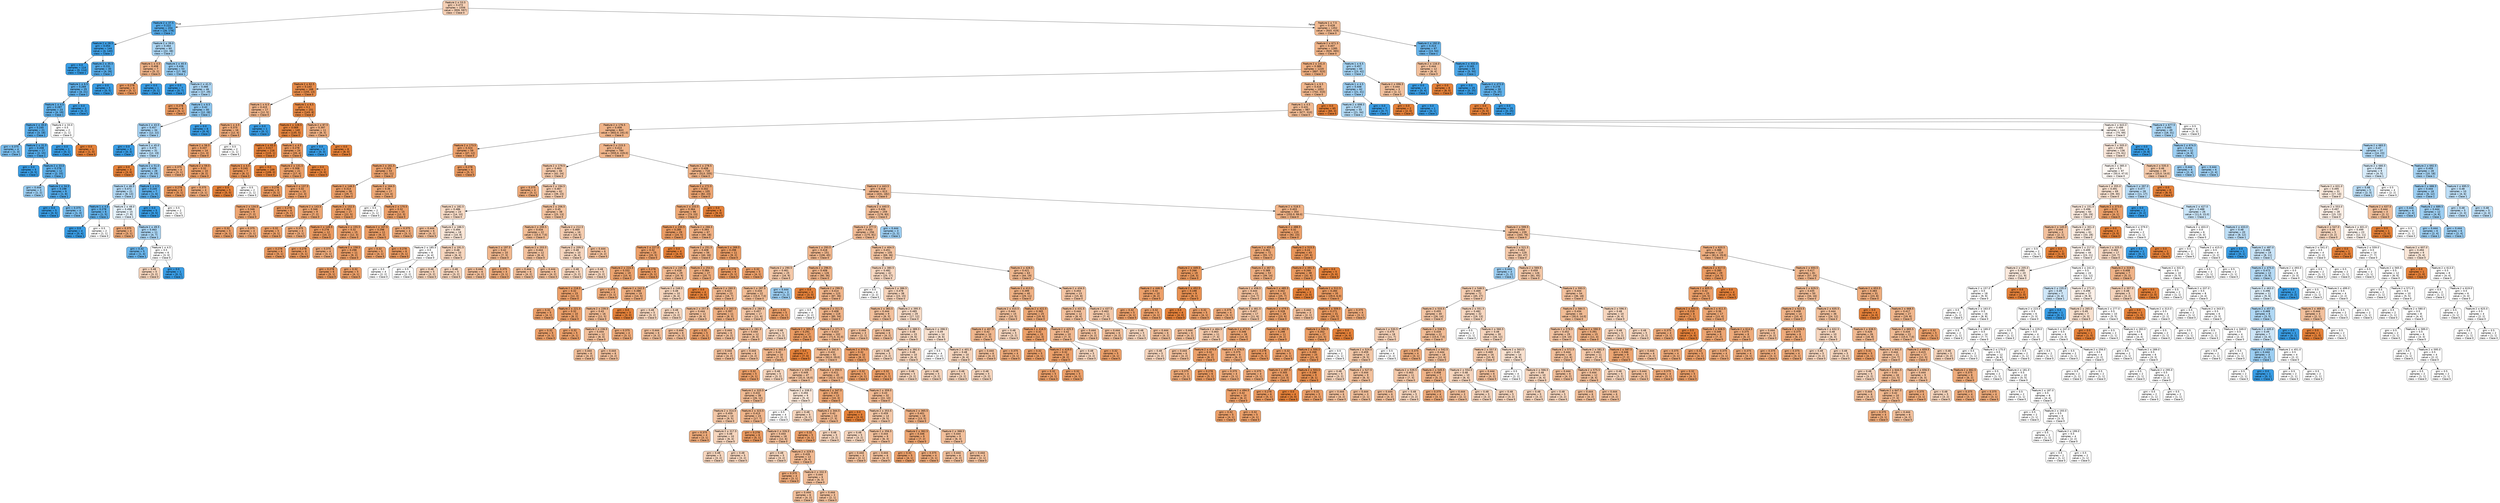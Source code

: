digraph Tree {
node [shape=box, style="filled, rounded", color="black", fontname="helvetica"] ;
edge [fontname="helvetica"] ;
0 [label=<Feature 2 &le; 53.5<br/>gini = 0.473<br/>samples = 1556<br/>value = [959, 597]<br/>class = Clase 0>, fillcolor="#f5cfb4"] ;
1 [label=<Feature 2 &le; 37.5<br/>gini = 0.222<br/>samples = 204<br/>value = [26, 178]<br/>class = Clase 1>, fillcolor="#56abe9"] ;
0 -> 1 [labeldistance=2.5, labelangle=45, headlabel="True"] ;
2 [label=<Feature 2 &le; 28.5<br/>gini = 0.054<br/>samples = 144<br/>value = [4, 140]<br/>class = Clase 1>, fillcolor="#3fa0e6"] ;
1 -> 2 ;
3 [label=<gini = 0.0<br/>samples = 114<br/>value = [0, 114]<br/>class = Clase 1>, fillcolor="#399de5"] ;
2 -> 3 ;
4 [label=<Feature 2 &le; 35.5<br/>gini = 0.231<br/>samples = 30<br/>value = [4, 26]<br/>class = Clase 1>, fillcolor="#57ace9"] ;
2 -> 4 ;
5 [label=<Feature 1 &le; 6.5<br/>gini = 0.269<br/>samples = 25<br/>value = [4, 21]<br/>class = Clase 1>, fillcolor="#5fb0ea"] ;
4 -> 5 ;
6 [label=<Feature 1 &le; 4.5<br/>gini = 0.287<br/>samples = 23<br/>value = [4, 19]<br/>class = Clase 1>, fillcolor="#63b2ea"] ;
5 -> 6 ;
7 [label=<Feature 2 &le; 30.0<br/>gini = 0.245<br/>samples = 21<br/>value = [3, 18]<br/>class = Clase 1>, fillcolor="#5aade9"] ;
6 -> 7 ;
8 [label=<gini = 0.375<br/>samples = 4<br/>value = [1, 3]<br/>class = Clase 1>, fillcolor="#7bbeee"] ;
7 -> 8 ;
9 [label=<Feature 2 &le; 31.5<br/>gini = 0.208<br/>samples = 17<br/>value = [2, 15]<br/>class = Clase 1>, fillcolor="#53aae8"] ;
7 -> 9 ;
10 [label=<gini = 0.0<br/>samples = 5<br/>value = [0, 5]<br/>class = Clase 1>, fillcolor="#399de5"] ;
9 -> 10 ;
11 [label=<Feature 2 &le; 33.0<br/>gini = 0.278<br/>samples = 12<br/>value = [2, 10]<br/>class = Clase 1>, fillcolor="#61b1ea"] ;
9 -> 11 ;
12 [label=<gini = 0.444<br/>samples = 3<br/>value = [1, 2]<br/>class = Clase 1>, fillcolor="#9ccef2"] ;
11 -> 12 ;
13 [label=<Feature 2 &le; 34.5<br/>gini = 0.198<br/>samples = 9<br/>value = [1, 8]<br/>class = Clase 1>, fillcolor="#52a9e8"] ;
11 -> 13 ;
14 [label=<gini = 0.0<br/>samples = 5<br/>value = [0, 5]<br/>class = Clase 1>, fillcolor="#399de5"] ;
13 -> 14 ;
15 [label=<gini = 0.375<br/>samples = 4<br/>value = [1, 3]<br/>class = Clase 1>, fillcolor="#7bbeee"] ;
13 -> 15 ;
16 [label=<Feature 2 &le; 33.0<br/>gini = 0.5<br/>samples = 2<br/>value = [1, 1]<br/>class = Clase 0>, fillcolor="#ffffff"] ;
6 -> 16 ;
17 [label=<gini = 0.0<br/>samples = 1<br/>value = [0, 1]<br/>class = Clase 1>, fillcolor="#399de5"] ;
16 -> 17 ;
18 [label=<gini = 0.0<br/>samples = 1<br/>value = [1, 0]<br/>class = Clase 0>, fillcolor="#e58139"] ;
16 -> 18 ;
19 [label=<gini = 0.0<br/>samples = 2<br/>value = [0, 2]<br/>class = Clase 1>, fillcolor="#399de5"] ;
5 -> 19 ;
20 [label=<gini = 0.0<br/>samples = 5<br/>value = [0, 5]<br/>class = Clase 1>, fillcolor="#399de5"] ;
4 -> 20 ;
21 [label=<Feature 2 &le; 39.0<br/>gini = 0.464<br/>samples = 60<br/>value = [22, 38]<br/>class = Clase 1>, fillcolor="#acd6f4"] ;
1 -> 21 ;
22 [label=<Feature 1 &le; 4.5<br/>gini = 0.408<br/>samples = 7<br/>value = [5, 2]<br/>class = Clase 0>, fillcolor="#efb388"] ;
21 -> 22 ;
23 [label=<gini = 0.278<br/>samples = 6<br/>value = [5, 1]<br/>class = Clase 0>, fillcolor="#ea9a61"] ;
22 -> 23 ;
24 [label=<gini = 0.0<br/>samples = 1<br/>value = [0, 1]<br/>class = Clase 1>, fillcolor="#399de5"] ;
22 -> 24 ;
25 [label=<Feature 2 &le; 40.5<br/>gini = 0.436<br/>samples = 53<br/>value = [17, 36]<br/>class = Clase 1>, fillcolor="#96cbf1"] ;
21 -> 25 ;
26 [label=<gini = 0.0<br/>samples = 7<br/>value = [0, 7]<br/>class = Clase 1>, fillcolor="#399de5"] ;
25 -> 26 ;
27 [label=<Feature 2 &le; 41.5<br/>gini = 0.466<br/>samples = 46<br/>value = [17, 29]<br/>class = Clase 1>, fillcolor="#add6f4"] ;
25 -> 27 ;
28 [label=<gini = 0.278<br/>samples = 6<br/>value = [5, 1]<br/>class = Clase 0>, fillcolor="#ea9a61"] ;
27 -> 28 ;
29 [label=<Feature 1 &le; 6.5<br/>gini = 0.42<br/>samples = 40<br/>value = [12, 28]<br/>class = Clase 1>, fillcolor="#8ec7f0"] ;
27 -> 29 ;
30 [label=<Feature 2 &le; 43.5<br/>gini = 0.457<br/>samples = 34<br/>value = [12, 22]<br/>class = Clase 1>, fillcolor="#a5d2f3"] ;
29 -> 30 ;
31 [label=<gini = 0.0<br/>samples = 3<br/>value = [0, 3]<br/>class = Clase 1>, fillcolor="#399de5"] ;
30 -> 31 ;
32 [label=<Feature 2 &le; 45.0<br/>gini = 0.475<br/>samples = 31<br/>value = [12, 19]<br/>class = Clase 1>, fillcolor="#b6dbf5"] ;
30 -> 32 ;
33 [label=<gini = 0.0<br/>samples = 3<br/>value = [3, 0]<br/>class = Clase 0>, fillcolor="#e58139"] ;
32 -> 33 ;
34 [label=<Feature 2 &le; 51.0<br/>gini = 0.436<br/>samples = 28<br/>value = [9, 19]<br/>class = Clase 1>, fillcolor="#97cbf1"] ;
32 -> 34 ;
35 [label=<Feature 2 &le; 46.5<br/>gini = 0.472<br/>samples = 21<br/>value = [8, 13]<br/>class = Clase 1>, fillcolor="#b3d9f5"] ;
34 -> 35 ;
36 [label=<Feature 1 &le; 4.5<br/>gini = 0.278<br/>samples = 6<br/>value = [1, 5]<br/>class = Clase 1>, fillcolor="#61b1ea"] ;
35 -> 36 ;
37 [label=<gini = 0.0<br/>samples = 4<br/>value = [0, 4]<br/>class = Clase 1>, fillcolor="#399de5"] ;
36 -> 37 ;
38 [label=<gini = 0.5<br/>samples = 2<br/>value = [1, 1]<br/>class = Clase 0>, fillcolor="#ffffff"] ;
36 -> 38 ;
39 [label=<Feature 2 &le; 48.0<br/>gini = 0.498<br/>samples = 15<br/>value = [7, 8]<br/>class = Clase 1>, fillcolor="#e6f3fc"] ;
35 -> 39 ;
40 [label=<gini = 0.375<br/>samples = 4<br/>value = [3, 1]<br/>class = Clase 0>, fillcolor="#eeab7b"] ;
39 -> 40 ;
41 [label=<Feature 2 &le; 49.5<br/>gini = 0.463<br/>samples = 11<br/>value = [4, 7]<br/>class = Clase 1>, fillcolor="#aad5f4"] ;
39 -> 41 ;
42 [label=<gini = 0.32<br/>samples = 5<br/>value = [1, 4]<br/>class = Clase 1>, fillcolor="#6ab6ec"] ;
41 -> 42 ;
43 [label=<Feature 1 &le; 4.5<br/>gini = 0.5<br/>samples = 6<br/>value = [3, 3]<br/>class = Clase 0>, fillcolor="#ffffff"] ;
41 -> 43 ;
44 [label=<gini = 0.48<br/>samples = 5<br/>value = [3, 2]<br/>class = Clase 0>, fillcolor="#f6d5bd"] ;
43 -> 44 ;
45 [label=<gini = 0.0<br/>samples = 1<br/>value = [0, 1]<br/>class = Clase 1>, fillcolor="#399de5"] ;
43 -> 45 ;
46 [label=<Feature 1 &le; 4.5<br/>gini = 0.245<br/>samples = 7<br/>value = [1, 6]<br/>class = Clase 1>, fillcolor="#5aade9"] ;
34 -> 46 ;
47 [label=<gini = 0.0<br/>samples = 5<br/>value = [0, 5]<br/>class = Clase 1>, fillcolor="#399de5"] ;
46 -> 47 ;
48 [label=<gini = 0.5<br/>samples = 2<br/>value = [1, 1]<br/>class = Clase 0>, fillcolor="#ffffff"] ;
46 -> 48 ;
49 [label=<gini = 0.0<br/>samples = 6<br/>value = [0, 6]<br/>class = Clase 1>, fillcolor="#399de5"] ;
29 -> 49 ;
50 [label=<Feature 1 &le; 7.5<br/>gini = 0.428<br/>samples = 1352<br/>value = [933, 419]<br/>class = Clase 0>, fillcolor="#f1ba92"] ;
0 -> 50 [labeldistance=2.5, labelangle=-45, headlabel="False"] ;
51 [label=<Feature 2 &le; 671.5<br/>gini = 0.407<br/>samples = 1285<br/>value = [920, 365]<br/>class = Clase 0>, fillcolor="#efb388"] ;
50 -> 51 ;
52 [label=<Feature 2 &le; 141.0<br/>gini = 0.389<br/>samples = 1220<br/>value = [897, 323]<br/>class = Clase 0>, fillcolor="#eeae80"] ;
51 -> 52 ;
53 [label=<Feature 2 &le; 62.5<br/>gini = 0.143<br/>samples = 168<br/>value = [155, 13]<br/>class = Clase 0>, fillcolor="#e78c4a"] ;
52 -> 53 ;
54 [label=<Feature 1 &le; 6.5<br/>gini = 0.415<br/>samples = 17<br/>value = [12, 5]<br/>class = Clase 0>, fillcolor="#f0b58b"] ;
53 -> 54 ;
55 [label=<Feature 1 &le; 4.5<br/>gini = 0.375<br/>samples = 16<br/>value = [12, 4]<br/>class = Clase 0>, fillcolor="#eeab7b"] ;
54 -> 55 ;
56 [label=<Feature 2 &le; 56.5<br/>gini = 0.337<br/>samples = 14<br/>value = [11, 3]<br/>class = Clase 0>, fillcolor="#eca36f"] ;
55 -> 56 ;
57 [label=<gini = 0.375<br/>samples = 4<br/>value = [3, 1]<br/>class = Clase 0>, fillcolor="#eeab7b"] ;
56 -> 57 ;
58 [label=<Feature 2 &le; 59.5<br/>gini = 0.32<br/>samples = 10<br/>value = [8, 2]<br/>class = Clase 0>, fillcolor="#eca06a"] ;
56 -> 58 ;
59 [label=<gini = 0.278<br/>samples = 6<br/>value = [5, 1]<br/>class = Clase 0>, fillcolor="#ea9a61"] ;
58 -> 59 ;
60 [label=<gini = 0.375<br/>samples = 4<br/>value = [3, 1]<br/>class = Clase 0>, fillcolor="#eeab7b"] ;
58 -> 60 ;
61 [label=<gini = 0.5<br/>samples = 2<br/>value = [1, 1]<br/>class = Clase 0>, fillcolor="#ffffff"] ;
55 -> 61 ;
62 [label=<gini = 0.0<br/>samples = 1<br/>value = [0, 1]<br/>class = Clase 1>, fillcolor="#399de5"] ;
54 -> 62 ;
63 [label=<Feature 1 &le; 6.5<br/>gini = 0.1<br/>samples = 151<br/>value = [143, 8]<br/>class = Clase 0>, fillcolor="#e68844"] ;
53 -> 63 ;
64 [label=<Feature 2 &le; 128.5<br/>gini = 0.069<br/>samples = 140<br/>value = [135, 5]<br/>class = Clase 0>, fillcolor="#e68640"] ;
63 -> 64 ;
65 [label=<Feature 2 &le; 65.5<br/>gini = 0.017<br/>samples = 116<br/>value = [115, 1]<br/>class = Clase 0>, fillcolor="#e5823b"] ;
64 -> 65 ;
66 [label=<Feature 1 &le; 4.5<br/>gini = 0.245<br/>samples = 7<br/>value = [6, 1]<br/>class = Clase 0>, fillcolor="#e9965a"] ;
65 -> 66 ;
67 [label=<gini = 0.0<br/>samples = 5<br/>value = [5, 0]<br/>class = Clase 0>, fillcolor="#e58139"] ;
66 -> 67 ;
68 [label=<gini = 0.5<br/>samples = 2<br/>value = [1, 1]<br/>class = Clase 0>, fillcolor="#ffffff"] ;
66 -> 68 ;
69 [label=<gini = 0.0<br/>samples = 109<br/>value = [109, 0]<br/>class = Clase 0>, fillcolor="#e58139"] ;
65 -> 69 ;
70 [label=<Feature 1 &le; 4.5<br/>gini = 0.278<br/>samples = 24<br/>value = [20, 4]<br/>class = Clase 0>, fillcolor="#ea9a61"] ;
64 -> 70 ;
71 [label=<Feature 2 &le; 131.5<br/>gini = 0.308<br/>samples = 21<br/>value = [17, 4]<br/>class = Clase 0>, fillcolor="#eb9f68"] ;
70 -> 71 ;
72 [label=<gini = 0.278<br/>samples = 6<br/>value = [5, 1]<br/>class = Clase 0>, fillcolor="#ea9a61"] ;
71 -> 72 ;
73 [label=<Feature 2 &le; 137.5<br/>gini = 0.32<br/>samples = 15<br/>value = [12, 3]<br/>class = Clase 0>, fillcolor="#eca06a"] ;
71 -> 73 ;
74 [label=<Feature 2 &le; 134.5<br/>gini = 0.346<br/>samples = 9<br/>value = [7, 2]<br/>class = Clase 0>, fillcolor="#eca572"] ;
73 -> 74 ;
75 [label=<gini = 0.32<br/>samples = 5<br/>value = [4, 1]<br/>class = Clase 0>, fillcolor="#eca06a"] ;
74 -> 75 ;
76 [label=<gini = 0.375<br/>samples = 4<br/>value = [3, 1]<br/>class = Clase 0>, fillcolor="#eeab7b"] ;
74 -> 76 ;
77 [label=<gini = 0.278<br/>samples = 6<br/>value = [5, 1]<br/>class = Clase 0>, fillcolor="#ea9a61"] ;
73 -> 77 ;
78 [label=<gini = 0.0<br/>samples = 3<br/>value = [3, 0]<br/>class = Clase 0>, fillcolor="#e58139"] ;
70 -> 78 ;
79 [label=<Feature 2 &le; 87.5<br/>gini = 0.397<br/>samples = 11<br/>value = [8, 3]<br/>class = Clase 0>, fillcolor="#efb083"] ;
63 -> 79 ;
80 [label=<gini = 0.0<br/>samples = 3<br/>value = [0, 3]<br/>class = Clase 1>, fillcolor="#399de5"] ;
79 -> 80 ;
81 [label=<gini = 0.0<br/>samples = 8<br/>value = [8, 0]<br/>class = Clase 0>, fillcolor="#e58139"] ;
79 -> 81 ;
82 [label=<Feature 1 &le; 6.5<br/>gini = 0.416<br/>samples = 1052<br/>value = [742, 310]<br/>class = Clase 0>, fillcolor="#f0b68c"] ;
52 -> 82 ;
83 [label=<Feature 1 &le; 4.5<br/>gini = 0.431<br/>samples = 987<br/>value = [677, 310]<br/>class = Clase 0>, fillcolor="#f1bb94"] ;
82 -> 83 ;
84 [label=<Feature 2 &le; 176.5<br/>gini = 0.408<br/>samples = 843<br/>value = [602.0, 241.0]<br/>class = Clase 0>, fillcolor="#efb388"] ;
83 -> 84 ;
85 [label=<Feature 2 &le; 173.5<br/>gini = 0.324<br/>samples = 59<br/>value = [47, 12]<br/>class = Clase 0>, fillcolor="#eca16c"] ;
84 -> 85 ;
86 [label=<Feature 2 &le; 161.5<br/>gini = 0.329<br/>samples = 53<br/>value = [42, 11]<br/>class = Clase 0>, fillcolor="#eca26d"] ;
85 -> 86 ;
87 [label=<Feature 2 &le; 146.5<br/>gini = 0.313<br/>samples = 36<br/>value = [29, 7]<br/>class = Clase 0>, fillcolor="#eb9f69"] ;
86 -> 87 ;
88 [label=<Feature 2 &le; 143.5<br/>gini = 0.346<br/>samples = 9<br/>value = [7, 2]<br/>class = Clase 0>, fillcolor="#eca572"] ;
87 -> 88 ;
89 [label=<gini = 0.32<br/>samples = 5<br/>value = [4, 1]<br/>class = Clase 0>, fillcolor="#eca06a"] ;
88 -> 89 ;
90 [label=<gini = 0.375<br/>samples = 4<br/>value = [3, 1]<br/>class = Clase 0>, fillcolor="#eeab7b"] ;
88 -> 90 ;
91 [label=<Feature 2 &le; 152.5<br/>gini = 0.302<br/>samples = 27<br/>value = [22, 5]<br/>class = Clase 0>, fillcolor="#eb9e66"] ;
87 -> 91 ;
92 [label=<Feature 2 &le; 149.5<br/>gini = 0.278<br/>samples = 12<br/>value = [10, 2]<br/>class = Clase 0>, fillcolor="#ea9a61"] ;
91 -> 92 ;
93 [label=<gini = 0.278<br/>samples = 6<br/>value = [5, 1]<br/>class = Clase 0>, fillcolor="#ea9a61"] ;
92 -> 93 ;
94 [label=<gini = 0.278<br/>samples = 6<br/>value = [5, 1]<br/>class = Clase 0>, fillcolor="#ea9a61"] ;
92 -> 94 ;
95 [label=<Feature 2 &le; 155.5<br/>gini = 0.32<br/>samples = 15<br/>value = [12, 3]<br/>class = Clase 0>, fillcolor="#eca06a"] ;
91 -> 95 ;
96 [label=<gini = 0.375<br/>samples = 4<br/>value = [3, 1]<br/>class = Clase 0>, fillcolor="#eeab7b"] ;
95 -> 96 ;
97 [label=<Feature 2 &le; 158.5<br/>gini = 0.298<br/>samples = 11<br/>value = [9, 2]<br/>class = Clase 0>, fillcolor="#eb9d65"] ;
95 -> 97 ;
98 [label=<gini = 0.278<br/>samples = 6<br/>value = [5, 1]<br/>class = Clase 0>, fillcolor="#ea9a61"] ;
97 -> 98 ;
99 [label=<gini = 0.32<br/>samples = 5<br/>value = [4, 1]<br/>class = Clase 0>, fillcolor="#eca06a"] ;
97 -> 99 ;
100 [label=<Feature 2 &le; 164.5<br/>gini = 0.36<br/>samples = 17<br/>value = [13, 4]<br/>class = Clase 0>, fillcolor="#eda876"] ;
86 -> 100 ;
101 [label=<gini = 0.5<br/>samples = 2<br/>value = [1, 1]<br/>class = Clase 0>, fillcolor="#ffffff"] ;
100 -> 101 ;
102 [label=<Feature 2 &le; 170.5<br/>gini = 0.32<br/>samples = 15<br/>value = [12, 3]<br/>class = Clase 0>, fillcolor="#eca06a"] ;
100 -> 102 ;
103 [label=<Feature 2 &le; 167.5<br/>gini = 0.298<br/>samples = 11<br/>value = [9, 2]<br/>class = Clase 0>, fillcolor="#eb9d65"] ;
102 -> 103 ;
104 [label=<gini = 0.32<br/>samples = 5<br/>value = [4, 1]<br/>class = Clase 0>, fillcolor="#eca06a"] ;
103 -> 104 ;
105 [label=<gini = 0.278<br/>samples = 6<br/>value = [5, 1]<br/>class = Clase 0>, fillcolor="#ea9a61"] ;
103 -> 105 ;
106 [label=<gini = 0.375<br/>samples = 4<br/>value = [3, 1]<br/>class = Clase 0>, fillcolor="#eeab7b"] ;
102 -> 106 ;
107 [label=<gini = 0.278<br/>samples = 6<br/>value = [5, 1]<br/>class = Clase 0>, fillcolor="#ea9a61"] ;
85 -> 107 ;
108 [label=<Feature 2 &le; 215.5<br/>gini = 0.414<br/>samples = 784<br/>value = [555.0, 229.0]<br/>class = Clase 0>, fillcolor="#f0b58b"] ;
84 -> 108 ;
109 [label=<Feature 2 &le; 179.5<br/>gini = 0.463<br/>samples = 66<br/>value = [42, 24]<br/>class = Clase 0>, fillcolor="#f4c9aa"] ;
108 -> 109 ;
110 [label=<gini = 0.375<br/>samples = 4<br/>value = [3, 1]<br/>class = Clase 0>, fillcolor="#eeab7b"] ;
109 -> 110 ;
111 [label=<Feature 2 &le; 194.5<br/>gini = 0.467<br/>samples = 62<br/>value = [39, 23]<br/>class = Clase 0>, fillcolor="#f4cbae"] ;
109 -> 111 ;
112 [label=<Feature 2 &le; 182.5<br/>gini = 0.486<br/>samples = 24<br/>value = [14, 10]<br/>class = Clase 0>, fillcolor="#f8dbc6"] ;
111 -> 112 ;
113 [label=<gini = 0.444<br/>samples = 6<br/>value = [4, 2]<br/>class = Clase 0>, fillcolor="#f2c09c"] ;
112 -> 113 ;
114 [label=<Feature 2 &le; 188.5<br/>gini = 0.494<br/>samples = 18<br/>value = [10, 8]<br/>class = Clase 0>, fillcolor="#fae6d7"] ;
112 -> 114 ;
115 [label=<Feature 2 &le; 185.5<br/>gini = 0.5<br/>samples = 8<br/>value = [4, 4]<br/>class = Clase 0>, fillcolor="#ffffff"] ;
114 -> 115 ;
116 [label=<gini = 0.5<br/>samples = 4<br/>value = [2, 2]<br/>class = Clase 0>, fillcolor="#ffffff"] ;
115 -> 116 ;
117 [label=<gini = 0.5<br/>samples = 4<br/>value = [2, 2]<br/>class = Clase 0>, fillcolor="#ffffff"] ;
115 -> 117 ;
118 [label=<Feature 2 &le; 191.5<br/>gini = 0.48<br/>samples = 10<br/>value = [6, 4]<br/>class = Clase 0>, fillcolor="#f6d5bd"] ;
114 -> 118 ;
119 [label=<gini = 0.48<br/>samples = 5<br/>value = [3, 2]<br/>class = Clase 0>, fillcolor="#f6d5bd"] ;
118 -> 119 ;
120 [label=<gini = 0.48<br/>samples = 5<br/>value = [3, 2]<br/>class = Clase 0>, fillcolor="#f6d5bd"] ;
118 -> 120 ;
121 [label=<Feature 2 &le; 206.5<br/>gini = 0.45<br/>samples = 38<br/>value = [25, 13]<br/>class = Clase 0>, fillcolor="#f3c3a0"] ;
111 -> 121 ;
122 [label=<Feature 2 &le; 200.5<br/>gini = 0.434<br/>samples = 22<br/>value = [15.0, 7.0]<br/>class = Clase 0>, fillcolor="#f1bc95"] ;
121 -> 122 ;
123 [label=<Feature 2 &le; 197.5<br/>gini = 0.42<br/>samples = 10<br/>value = [7, 3]<br/>class = Clase 0>, fillcolor="#f0b78e"] ;
122 -> 123 ;
124 [label=<gini = 0.444<br/>samples = 6<br/>value = [4, 2]<br/>class = Clase 0>, fillcolor="#f2c09c"] ;
123 -> 124 ;
125 [label=<gini = 0.375<br/>samples = 4<br/>value = [3, 1]<br/>class = Clase 0>, fillcolor="#eeab7b"] ;
123 -> 125 ;
126 [label=<Feature 2 &le; 203.5<br/>gini = 0.444<br/>samples = 12<br/>value = [8, 4]<br/>class = Clase 0>, fillcolor="#f2c09c"] ;
122 -> 126 ;
127 [label=<gini = 0.444<br/>samples = 6<br/>value = [4, 2]<br/>class = Clase 0>, fillcolor="#f2c09c"] ;
126 -> 127 ;
128 [label=<gini = 0.444<br/>samples = 6<br/>value = [4, 2]<br/>class = Clase 0>, fillcolor="#f2c09c"] ;
126 -> 128 ;
129 [label=<Feature 2 &le; 212.5<br/>gini = 0.469<br/>samples = 16<br/>value = [10, 6]<br/>class = Clase 0>, fillcolor="#f5cdb0"] ;
121 -> 129 ;
130 [label=<Feature 2 &le; 209.5<br/>gini = 0.48<br/>samples = 10<br/>value = [6, 4]<br/>class = Clase 0>, fillcolor="#f6d5bd"] ;
129 -> 130 ;
131 [label=<gini = 0.48<br/>samples = 5<br/>value = [3, 2]<br/>class = Clase 0>, fillcolor="#f6d5bd"] ;
130 -> 131 ;
132 [label=<gini = 0.48<br/>samples = 5<br/>value = [3, 2]<br/>class = Clase 0>, fillcolor="#f6d5bd"] ;
130 -> 132 ;
133 [label=<gini = 0.444<br/>samples = 6<br/>value = [4, 2]<br/>class = Clase 0>, fillcolor="#f2c09c"] ;
129 -> 133 ;
134 [label=<Feature 2 &le; 278.5<br/>gini = 0.408<br/>samples = 718<br/>value = [513, 205]<br/>class = Clase 0>, fillcolor="#efb388"] ;
108 -> 134 ;
135 [label=<Feature 2 &le; 272.5<br/>gini = 0.342<br/>samples = 105<br/>value = [82, 23]<br/>class = Clase 0>, fillcolor="#eca471"] ;
134 -> 135 ;
136 [label=<Feature 2 &le; 233.5<br/>gini = 0.364<br/>samples = 96<br/>value = [73, 23]<br/>class = Clase 0>, fillcolor="#eda977"] ;
135 -> 136 ;
137 [label=<Feature 2 &le; 230.5<br/>gini = 0.285<br/>samples = 29<br/>value = [24, 5]<br/>class = Clase 0>, fillcolor="#ea9b62"] ;
136 -> 137 ;
138 [label=<Feature 2 &le; 227.5<br/>gini = 0.32<br/>samples = 25<br/>value = [20, 5]<br/>class = Clase 0>, fillcolor="#eca06a"] ;
137 -> 138 ;
139 [label=<Feature 2 &le; 224.5<br/>gini = 0.332<br/>samples = 19<br/>value = [15, 4]<br/>class = Clase 0>, fillcolor="#eca36e"] ;
138 -> 139 ;
140 [label=<Feature 2 &le; 218.5<br/>gini = 0.32<br/>samples = 15<br/>value = [12, 3]<br/>class = Clase 0>, fillcolor="#eca06a"] ;
139 -> 140 ;
141 [label=<gini = 0.32<br/>samples = 5<br/>value = [4, 1]<br/>class = Clase 0>, fillcolor="#eca06a"] ;
140 -> 141 ;
142 [label=<Feature 2 &le; 221.5<br/>gini = 0.32<br/>samples = 10<br/>value = [8, 2]<br/>class = Clase 0>, fillcolor="#eca06a"] ;
140 -> 142 ;
143 [label=<gini = 0.32<br/>samples = 5<br/>value = [4, 1]<br/>class = Clase 0>, fillcolor="#eca06a"] ;
142 -> 143 ;
144 [label=<gini = 0.32<br/>samples = 5<br/>value = [4, 1]<br/>class = Clase 0>, fillcolor="#eca06a"] ;
142 -> 144 ;
145 [label=<gini = 0.375<br/>samples = 4<br/>value = [3, 1]<br/>class = Clase 0>, fillcolor="#eeab7b"] ;
139 -> 145 ;
146 [label=<gini = 0.278<br/>samples = 6<br/>value = [5, 1]<br/>class = Clase 0>, fillcolor="#ea9a61"] ;
138 -> 146 ;
147 [label=<gini = 0.0<br/>samples = 4<br/>value = [4, 0]<br/>class = Clase 0>, fillcolor="#e58139"] ;
137 -> 147 ;
148 [label=<Feature 2 &le; 266.5<br/>gini = 0.393<br/>samples = 67<br/>value = [49, 18]<br/>class = Clase 0>, fillcolor="#efaf82"] ;
136 -> 148 ;
149 [label=<Feature 2 &le; 251.5<br/>gini = 0.408<br/>samples = 56<br/>value = [40, 16]<br/>class = Clase 0>, fillcolor="#efb388"] ;
148 -> 149 ;
150 [label=<Feature 2 &le; 245.5<br/>gini = 0.428<br/>samples = 29<br/>value = [20, 9]<br/>class = Clase 0>, fillcolor="#f1ba92"] ;
149 -> 150 ;
151 [label=<Feature 2 &le; 242.5<br/>gini = 0.388<br/>samples = 19<br/>value = [14, 5]<br/>class = Clase 0>, fillcolor="#eeae80"] ;
150 -> 151 ;
152 [label=<Feature 2 &le; 239.5<br/>gini = 0.43<br/>samples = 16<br/>value = [11, 5]<br/>class = Clase 0>, fillcolor="#f1ba93"] ;
151 -> 152 ;
153 [label=<Feature 2 &le; 236.5<br/>gini = 0.444<br/>samples = 12<br/>value = [8, 4]<br/>class = Clase 0>, fillcolor="#f2c09c"] ;
152 -> 153 ;
154 [label=<gini = 0.444<br/>samples = 6<br/>value = [4, 2]<br/>class = Clase 0>, fillcolor="#f2c09c"] ;
153 -> 154 ;
155 [label=<gini = 0.444<br/>samples = 6<br/>value = [4, 2]<br/>class = Clase 0>, fillcolor="#f2c09c"] ;
153 -> 155 ;
156 [label=<gini = 0.375<br/>samples = 4<br/>value = [3, 1]<br/>class = Clase 0>, fillcolor="#eeab7b"] ;
152 -> 156 ;
157 [label=<gini = 0.0<br/>samples = 3<br/>value = [3, 0]<br/>class = Clase 0>, fillcolor="#e58139"] ;
151 -> 157 ;
158 [label=<Feature 2 &le; 248.5<br/>gini = 0.48<br/>samples = 10<br/>value = [6, 4]<br/>class = Clase 0>, fillcolor="#f6d5bd"] ;
150 -> 158 ;
159 [label=<gini = 0.48<br/>samples = 5<br/>value = [3, 2]<br/>class = Clase 0>, fillcolor="#f6d5bd"] ;
158 -> 159 ;
160 [label=<gini = 0.48<br/>samples = 5<br/>value = [3, 2]<br/>class = Clase 0>, fillcolor="#f6d5bd"] ;
158 -> 160 ;
161 [label=<Feature 2 &le; 254.5<br/>gini = 0.384<br/>samples = 27<br/>value = [20, 7]<br/>class = Clase 0>, fillcolor="#eead7e"] ;
149 -> 161 ;
162 [label=<gini = 0.0<br/>samples = 4<br/>value = [4, 0]<br/>class = Clase 0>, fillcolor="#e58139"] ;
161 -> 162 ;
163 [label=<Feature 2 &le; 260.5<br/>gini = 0.423<br/>samples = 23<br/>value = [16, 7]<br/>class = Clase 0>, fillcolor="#f0b890"] ;
161 -> 163 ;
164 [label=<Feature 2 &le; 257.5<br/>gini = 0.444<br/>samples = 12<br/>value = [8, 4]<br/>class = Clase 0>, fillcolor="#f2c09c"] ;
163 -> 164 ;
165 [label=<gini = 0.444<br/>samples = 6<br/>value = [4, 2]<br/>class = Clase 0>, fillcolor="#f2c09c"] ;
164 -> 165 ;
166 [label=<gini = 0.444<br/>samples = 6<br/>value = [4, 2]<br/>class = Clase 0>, fillcolor="#f2c09c"] ;
164 -> 166 ;
167 [label=<Feature 2 &le; 263.5<br/>gini = 0.397<br/>samples = 11<br/>value = [8, 3]<br/>class = Clase 0>, fillcolor="#efb083"] ;
163 -> 167 ;
168 [label=<gini = 0.32<br/>samples = 5<br/>value = [4, 1]<br/>class = Clase 0>, fillcolor="#eca06a"] ;
167 -> 168 ;
169 [label=<gini = 0.444<br/>samples = 6<br/>value = [4, 2]<br/>class = Clase 0>, fillcolor="#f2c09c"] ;
167 -> 169 ;
170 [label=<Feature 2 &le; 269.5<br/>gini = 0.298<br/>samples = 11<br/>value = [9, 2]<br/>class = Clase 0>, fillcolor="#eb9d65"] ;
148 -> 170 ;
171 [label=<gini = 0.278<br/>samples = 6<br/>value = [5, 1]<br/>class = Clase 0>, fillcolor="#ea9a61"] ;
170 -> 171 ;
172 [label=<gini = 0.32<br/>samples = 5<br/>value = [4, 1]<br/>class = Clase 0>, fillcolor="#eca06a"] ;
170 -> 172 ;
173 [label=<gini = 0.0<br/>samples = 9<br/>value = [9, 0]<br/>class = Clase 0>, fillcolor="#e58139"] ;
135 -> 173 ;
174 [label=<Feature 2 &le; 443.5<br/>gini = 0.418<br/>samples = 613<br/>value = [431, 182]<br/>class = Clase 0>, fillcolor="#f0b68d"] ;
134 -> 174 ;
175 [label=<Feature 2 &le; 440.5<br/>gini = 0.436<br/>samples = 259<br/>value = [176, 83]<br/>class = Clase 0>, fillcolor="#f1bc96"] ;
174 -> 175 ;
176 [label=<Feature 2 &le; 377.5<br/>gini = 0.433<br/>samples = 256<br/>value = [175, 81]<br/>class = Clase 0>, fillcolor="#f1bb95"] ;
175 -> 176 ;
177 [label=<Feature 2 &le; 293.5<br/>gini = 0.418<br/>samples = 151<br/>value = [106, 45]<br/>class = Clase 0>, fillcolor="#f0b68d"] ;
176 -> 177 ;
178 [label=<Feature 2 &le; 290.5<br/>gini = 0.461<br/>samples = 25<br/>value = [16, 9]<br/>class = Clase 0>, fillcolor="#f4c8a8"] ;
177 -> 178 ;
179 [label=<Feature 2 &le; 287.5<br/>gini = 0.434<br/>samples = 22<br/>value = [15.0, 7.0]<br/>class = Clase 0>, fillcolor="#f1bc95"] ;
178 -> 179 ;
180 [label=<Feature 2 &le; 284.5<br/>gini = 0.457<br/>samples = 17<br/>value = [11, 6]<br/>class = Clase 0>, fillcolor="#f3c6a5"] ;
179 -> 180 ;
181 [label=<Feature 2 &le; 281.5<br/>gini = 0.444<br/>samples = 12<br/>value = [8, 4]<br/>class = Clase 0>, fillcolor="#f2c09c"] ;
180 -> 181 ;
182 [label=<gini = 0.444<br/>samples = 6<br/>value = [4, 2]<br/>class = Clase 0>, fillcolor="#f2c09c"] ;
181 -> 182 ;
183 [label=<gini = 0.444<br/>samples = 6<br/>value = [4, 2]<br/>class = Clase 0>, fillcolor="#f2c09c"] ;
181 -> 183 ;
184 [label=<gini = 0.48<br/>samples = 5<br/>value = [3, 2]<br/>class = Clase 0>, fillcolor="#f6d5bd"] ;
180 -> 184 ;
185 [label=<gini = 0.32<br/>samples = 5<br/>value = [4, 1]<br/>class = Clase 0>, fillcolor="#eca06a"] ;
179 -> 185 ;
186 [label=<gini = 0.444<br/>samples = 3<br/>value = [1, 2]<br/>class = Clase 1>, fillcolor="#9ccef2"] ;
178 -> 186 ;
187 [label=<Feature 2 &le; 296.5<br/>gini = 0.408<br/>samples = 126<br/>value = [90, 36]<br/>class = Clase 0>, fillcolor="#efb388"] ;
177 -> 187 ;
188 [label=<gini = 0.0<br/>samples = 3<br/>value = [3, 0]<br/>class = Clase 0>, fillcolor="#e58139"] ;
187 -> 188 ;
189 [label=<Feature 2 &le; 299.5<br/>gini = 0.414<br/>samples = 123<br/>value = [87, 36]<br/>class = Clase 0>, fillcolor="#f0b58b"] ;
187 -> 189 ;
190 [label=<gini = 0.5<br/>samples = 4<br/>value = [2, 2]<br/>class = Clase 0>, fillcolor="#ffffff"] ;
189 -> 190 ;
191 [label=<Feature 2 &le; 311.5<br/>gini = 0.408<br/>samples = 119<br/>value = [85, 34]<br/>class = Clase 0>, fillcolor="#efb388"] ;
189 -> 191 ;
192 [label=<Feature 2 &le; 305.5<br/>gini = 0.291<br/>samples = 17<br/>value = [14, 3]<br/>class = Clase 0>, fillcolor="#eb9c63"] ;
191 -> 192 ;
193 [label=<Feature 2 &le; 302.5<br/>gini = 0.42<br/>samples = 10<br/>value = [7, 3]<br/>class = Clase 0>, fillcolor="#f0b78e"] ;
192 -> 193 ;
194 [label=<gini = 0.32<br/>samples = 5<br/>value = [4, 1]<br/>class = Clase 0>, fillcolor="#eca06a"] ;
193 -> 194 ;
195 [label=<gini = 0.48<br/>samples = 5<br/>value = [3, 2]<br/>class = Clase 0>, fillcolor="#f6d5bd"] ;
193 -> 195 ;
196 [label=<gini = 0.0<br/>samples = 7<br/>value = [7, 0]<br/>class = Clase 0>, fillcolor="#e58139"] ;
192 -> 196 ;
197 [label=<Feature 2 &le; 371.5<br/>gini = 0.423<br/>samples = 102<br/>value = [71.0, 31.0]<br/>class = Clase 0>, fillcolor="#f0b88f"] ;
191 -> 197 ;
198 [label=<Feature 2 &le; 341.5<br/>gini = 0.432<br/>samples = 92<br/>value = [63.0, 29.0]<br/>class = Clase 0>, fillcolor="#f1bb94"] ;
197 -> 198 ;
199 [label=<Feature 2 &le; 335.5<br/>gini = 0.449<br/>samples = 47<br/>value = [31.0, 16.0]<br/>class = Clase 0>, fillcolor="#f2c29f"] ;
198 -> 199 ;
200 [label=<Feature 2 &le; 320.5<br/>gini = 0.432<br/>samples = 38<br/>value = [26, 12]<br/>class = Clase 0>, fillcolor="#f1bb94"] ;
199 -> 200 ;
201 [label=<Feature 2 &le; 314.5<br/>gini = 0.459<br/>samples = 14<br/>value = [9, 5]<br/>class = Clase 0>, fillcolor="#f3c7a7"] ;
200 -> 201 ;
202 [label=<gini = 0.375<br/>samples = 4<br/>value = [3, 1]<br/>class = Clase 0>, fillcolor="#eeab7b"] ;
201 -> 202 ;
203 [label=<Feature 2 &le; 317.5<br/>gini = 0.48<br/>samples = 10<br/>value = [6, 4]<br/>class = Clase 0>, fillcolor="#f6d5bd"] ;
201 -> 203 ;
204 [label=<gini = 0.48<br/>samples = 5<br/>value = [3, 2]<br/>class = Clase 0>, fillcolor="#f6d5bd"] ;
203 -> 204 ;
205 [label=<gini = 0.48<br/>samples = 5<br/>value = [3, 2]<br/>class = Clase 0>, fillcolor="#f6d5bd"] ;
203 -> 205 ;
206 [label=<Feature 2 &le; 323.5<br/>gini = 0.413<br/>samples = 24<br/>value = [17, 7]<br/>class = Clase 0>, fillcolor="#f0b58b"] ;
200 -> 206 ;
207 [label=<gini = 0.278<br/>samples = 6<br/>value = [5, 1]<br/>class = Clase 0>, fillcolor="#ea9a61"] ;
206 -> 207 ;
208 [label=<Feature 2 &le; 326.5<br/>gini = 0.444<br/>samples = 18<br/>value = [12, 6]<br/>class = Clase 0>, fillcolor="#f2c09c"] ;
206 -> 208 ;
209 [label=<gini = 0.48<br/>samples = 5<br/>value = [3, 2]<br/>class = Clase 0>, fillcolor="#f6d5bd"] ;
208 -> 209 ;
210 [label=<Feature 2 &le; 329.5<br/>gini = 0.426<br/>samples = 13<br/>value = [9, 4]<br/>class = Clase 0>, fillcolor="#f1b991"] ;
208 -> 210 ;
211 [label=<gini = 0.375<br/>samples = 4<br/>value = [3, 1]<br/>class = Clase 0>, fillcolor="#eeab7b"] ;
210 -> 211 ;
212 [label=<Feature 2 &le; 332.5<br/>gini = 0.444<br/>samples = 9<br/>value = [6, 3]<br/>class = Clase 0>, fillcolor="#f2c09c"] ;
210 -> 212 ;
213 [label=<gini = 0.444<br/>samples = 6<br/>value = [4, 2]<br/>class = Clase 0>, fillcolor="#f2c09c"] ;
212 -> 213 ;
214 [label=<gini = 0.444<br/>samples = 3<br/>value = [2, 1]<br/>class = Clase 0>, fillcolor="#f2c09c"] ;
212 -> 214 ;
215 [label=<Feature 2 &le; 338.5<br/>gini = 0.494<br/>samples = 9<br/>value = [5, 4]<br/>class = Clase 0>, fillcolor="#fae6d7"] ;
199 -> 215 ;
216 [label=<gini = 0.5<br/>samples = 4<br/>value = [2, 2]<br/>class = Clase 0>, fillcolor="#ffffff"] ;
215 -> 216 ;
217 [label=<gini = 0.48<br/>samples = 5<br/>value = [3, 2]<br/>class = Clase 0>, fillcolor="#f6d5bd"] ;
215 -> 217 ;
218 [label=<Feature 2 &le; 350.5<br/>gini = 0.411<br/>samples = 45<br/>value = [32.0, 13.0]<br/>class = Clase 0>, fillcolor="#f0b489"] ;
198 -> 218 ;
219 [label=<Feature 2 &le; 347.5<br/>gini = 0.355<br/>samples = 13<br/>value = [10, 3]<br/>class = Clase 0>, fillcolor="#eda774"] ;
218 -> 219 ;
220 [label=<Feature 2 &le; 344.5<br/>gini = 0.42<br/>samples = 10<br/>value = [7, 3]<br/>class = Clase 0>, fillcolor="#f0b78e"] ;
219 -> 220 ;
221 [label=<gini = 0.32<br/>samples = 5<br/>value = [4, 1]<br/>class = Clase 0>, fillcolor="#eca06a"] ;
220 -> 221 ;
222 [label=<gini = 0.48<br/>samples = 5<br/>value = [3, 2]<br/>class = Clase 0>, fillcolor="#f6d5bd"] ;
220 -> 222 ;
223 [label=<gini = 0.0<br/>samples = 3<br/>value = [3, 0]<br/>class = Clase 0>, fillcolor="#e58139"] ;
219 -> 223 ;
224 [label=<Feature 2 &le; 359.5<br/>gini = 0.43<br/>samples = 32<br/>value = [22, 10]<br/>class = Clase 0>, fillcolor="#f1ba93"] ;
218 -> 224 ;
225 [label=<Feature 2 &le; 353.5<br/>gini = 0.459<br/>samples = 14<br/>value = [9, 5]<br/>class = Clase 0>, fillcolor="#f3c7a7"] ;
224 -> 225 ;
226 [label=<gini = 0.48<br/>samples = 5<br/>value = [3, 2]<br/>class = Clase 0>, fillcolor="#f6d5bd"] ;
225 -> 226 ;
227 [label=<Feature 2 &le; 356.5<br/>gini = 0.444<br/>samples = 9<br/>value = [6, 3]<br/>class = Clase 0>, fillcolor="#f2c09c"] ;
225 -> 227 ;
228 [label=<gini = 0.444<br/>samples = 3<br/>value = [2, 1]<br/>class = Clase 0>, fillcolor="#f2c09c"] ;
227 -> 228 ;
229 [label=<gini = 0.444<br/>samples = 6<br/>value = [4, 2]<br/>class = Clase 0>, fillcolor="#f2c09c"] ;
227 -> 229 ;
230 [label=<Feature 2 &le; 365.5<br/>gini = 0.401<br/>samples = 18<br/>value = [13, 5]<br/>class = Clase 0>, fillcolor="#efb185"] ;
224 -> 230 ;
231 [label=<Feature 2 &le; 362.5<br/>gini = 0.346<br/>samples = 9<br/>value = [7, 2]<br/>class = Clase 0>, fillcolor="#eca572"] ;
230 -> 231 ;
232 [label=<gini = 0.32<br/>samples = 5<br/>value = [4, 1]<br/>class = Clase 0>, fillcolor="#eca06a"] ;
231 -> 232 ;
233 [label=<gini = 0.375<br/>samples = 4<br/>value = [3, 1]<br/>class = Clase 0>, fillcolor="#eeab7b"] ;
231 -> 233 ;
234 [label=<Feature 2 &le; 368.5<br/>gini = 0.444<br/>samples = 9<br/>value = [6, 3]<br/>class = Clase 0>, fillcolor="#f2c09c"] ;
230 -> 234 ;
235 [label=<gini = 0.444<br/>samples = 6<br/>value = [4, 2]<br/>class = Clase 0>, fillcolor="#f2c09c"] ;
234 -> 235 ;
236 [label=<gini = 0.444<br/>samples = 3<br/>value = [2, 1]<br/>class = Clase 0>, fillcolor="#f2c09c"] ;
234 -> 236 ;
237 [label=<Feature 2 &le; 374.5<br/>gini = 0.32<br/>samples = 10<br/>value = [8, 2]<br/>class = Clase 0>, fillcolor="#eca06a"] ;
197 -> 237 ;
238 [label=<gini = 0.32<br/>samples = 5<br/>value = [4, 1]<br/>class = Clase 0>, fillcolor="#eca06a"] ;
237 -> 238 ;
239 [label=<gini = 0.32<br/>samples = 5<br/>value = [4, 1]<br/>class = Clase 0>, fillcolor="#eca06a"] ;
237 -> 239 ;
240 [label=<Feature 2 &le; 404.5<br/>gini = 0.451<br/>samples = 105<br/>value = [69, 36]<br/>class = Clase 0>, fillcolor="#f3c3a0"] ;
176 -> 240 ;
241 [label=<Feature 2 &le; 380.5<br/>gini = 0.482<br/>samples = 42<br/>value = [25, 17]<br/>class = Clase 0>, fillcolor="#f7d7c0"] ;
240 -> 241 ;
242 [label=<gini = 0.5<br/>samples = 4<br/>value = [2, 2]<br/>class = Clase 0>, fillcolor="#ffffff"] ;
241 -> 242 ;
243 [label=<Feature 2 &le; 386.5<br/>gini = 0.478<br/>samples = 38<br/>value = [23, 15]<br/>class = Clase 0>, fillcolor="#f6d3ba"] ;
241 -> 243 ;
244 [label=<Feature 2 &le; 383.5<br/>gini = 0.444<br/>samples = 9<br/>value = [6, 3]<br/>class = Clase 0>, fillcolor="#f2c09c"] ;
243 -> 244 ;
245 [label=<gini = 0.444<br/>samples = 3<br/>value = [2, 1]<br/>class = Clase 0>, fillcolor="#f2c09c"] ;
244 -> 245 ;
246 [label=<gini = 0.444<br/>samples = 6<br/>value = [4, 2]<br/>class = Clase 0>, fillcolor="#f2c09c"] ;
244 -> 246 ;
247 [label=<Feature 2 &le; 395.5<br/>gini = 0.485<br/>samples = 29<br/>value = [17, 12]<br/>class = Clase 0>, fillcolor="#f7dac5"] ;
243 -> 247 ;
248 [label=<Feature 2 &le; 389.5<br/>gini = 0.48<br/>samples = 15<br/>value = [9, 6]<br/>class = Clase 0>, fillcolor="#f6d5bd"] ;
247 -> 248 ;
249 [label=<gini = 0.48<br/>samples = 5<br/>value = [3, 2]<br/>class = Clase 0>, fillcolor="#f6d5bd"] ;
248 -> 249 ;
250 [label=<Feature 2 &le; 392.5<br/>gini = 0.48<br/>samples = 10<br/>value = [6, 4]<br/>class = Clase 0>, fillcolor="#f6d5bd"] ;
248 -> 250 ;
251 [label=<gini = 0.48<br/>samples = 5<br/>value = [3, 2]<br/>class = Clase 0>, fillcolor="#f6d5bd"] ;
250 -> 251 ;
252 [label=<gini = 0.48<br/>samples = 5<br/>value = [3, 2]<br/>class = Clase 0>, fillcolor="#f6d5bd"] ;
250 -> 252 ;
253 [label=<Feature 2 &le; 398.5<br/>gini = 0.49<br/>samples = 14<br/>value = [8, 6]<br/>class = Clase 0>, fillcolor="#f8e0ce"] ;
247 -> 253 ;
254 [label=<gini = 0.5<br/>samples = 4<br/>value = [2, 2]<br/>class = Clase 0>, fillcolor="#ffffff"] ;
253 -> 254 ;
255 [label=<Feature 2 &le; 401.5<br/>gini = 0.48<br/>samples = 10<br/>value = [6, 4]<br/>class = Clase 0>, fillcolor="#f6d5bd"] ;
253 -> 255 ;
256 [label=<gini = 0.48<br/>samples = 5<br/>value = [3, 2]<br/>class = Clase 0>, fillcolor="#f6d5bd"] ;
255 -> 256 ;
257 [label=<gini = 0.48<br/>samples = 5<br/>value = [3, 2]<br/>class = Clase 0>, fillcolor="#f6d5bd"] ;
255 -> 257 ;
258 [label=<Feature 2 &le; 428.5<br/>gini = 0.421<br/>samples = 63<br/>value = [44, 19]<br/>class = Clase 0>, fillcolor="#f0b78e"] ;
240 -> 258 ;
259 [label=<Feature 2 &le; 413.5<br/>gini = 0.399<br/>samples = 40<br/>value = [29, 11]<br/>class = Clase 0>, fillcolor="#efb184"] ;
258 -> 259 ;
260 [label=<Feature 2 &le; 410.5<br/>gini = 0.444<br/>samples = 15<br/>value = [10, 5]<br/>class = Clase 0>, fillcolor="#f2c09c"] ;
259 -> 260 ;
261 [label=<Feature 2 &le; 407.5<br/>gini = 0.42<br/>samples = 10<br/>value = [7, 3]<br/>class = Clase 0>, fillcolor="#f0b78e"] ;
260 -> 261 ;
262 [label=<gini = 0.444<br/>samples = 6<br/>value = [4, 2]<br/>class = Clase 0>, fillcolor="#f2c09c"] ;
261 -> 262 ;
263 [label=<gini = 0.375<br/>samples = 4<br/>value = [3, 1]<br/>class = Clase 0>, fillcolor="#eeab7b"] ;
261 -> 263 ;
264 [label=<gini = 0.48<br/>samples = 5<br/>value = [3, 2]<br/>class = Clase 0>, fillcolor="#f6d5bd"] ;
260 -> 264 ;
265 [label=<Feature 2 &le; 422.5<br/>gini = 0.365<br/>samples = 25<br/>value = [19, 6]<br/>class = Clase 0>, fillcolor="#eda978"] ;
259 -> 265 ;
266 [label=<Feature 2 &le; 416.5<br/>gini = 0.32<br/>samples = 15<br/>value = [12, 3]<br/>class = Clase 0>, fillcolor="#eca06a"] ;
265 -> 266 ;
267 [label=<gini = 0.32<br/>samples = 5<br/>value = [4, 1]<br/>class = Clase 0>, fillcolor="#eca06a"] ;
266 -> 267 ;
268 [label=<Feature 2 &le; 419.5<br/>gini = 0.32<br/>samples = 10<br/>value = [8, 2]<br/>class = Clase 0>, fillcolor="#eca06a"] ;
266 -> 268 ;
269 [label=<gini = 0.32<br/>samples = 5<br/>value = [4, 1]<br/>class = Clase 0>, fillcolor="#eca06a"] ;
268 -> 269 ;
270 [label=<gini = 0.32<br/>samples = 5<br/>value = [4, 1]<br/>class = Clase 0>, fillcolor="#eca06a"] ;
268 -> 270 ;
271 [label=<Feature 2 &le; 425.5<br/>gini = 0.42<br/>samples = 10<br/>value = [7, 3]<br/>class = Clase 0>, fillcolor="#f0b78e"] ;
265 -> 271 ;
272 [label=<gini = 0.48<br/>samples = 5<br/>value = [3, 2]<br/>class = Clase 0>, fillcolor="#f6d5bd"] ;
271 -> 272 ;
273 [label=<gini = 0.32<br/>samples = 5<br/>value = [4, 1]<br/>class = Clase 0>, fillcolor="#eca06a"] ;
271 -> 273 ;
274 [label=<Feature 2 &le; 434.5<br/>gini = 0.454<br/>samples = 23<br/>value = [15, 8]<br/>class = Clase 0>, fillcolor="#f3c4a3"] ;
258 -> 274 ;
275 [label=<Feature 2 &le; 431.5<br/>gini = 0.444<br/>samples = 12<br/>value = [8, 4]<br/>class = Clase 0>, fillcolor="#f2c09c"] ;
274 -> 275 ;
276 [label=<gini = 0.444<br/>samples = 6<br/>value = [4, 2]<br/>class = Clase 0>, fillcolor="#f2c09c"] ;
275 -> 276 ;
277 [label=<gini = 0.444<br/>samples = 6<br/>value = [4, 2]<br/>class = Clase 0>, fillcolor="#f2c09c"] ;
275 -> 277 ;
278 [label=<Feature 2 &le; 437.5<br/>gini = 0.463<br/>samples = 11<br/>value = [7, 4]<br/>class = Clase 0>, fillcolor="#f4c9aa"] ;
274 -> 278 ;
279 [label=<gini = 0.48<br/>samples = 5<br/>value = [3, 2]<br/>class = Clase 0>, fillcolor="#f6d5bd"] ;
278 -> 279 ;
280 [label=<gini = 0.444<br/>samples = 6<br/>value = [4, 2]<br/>class = Clase 0>, fillcolor="#f2c09c"] ;
278 -> 280 ;
281 [label=<gini = 0.444<br/>samples = 3<br/>value = [1, 2]<br/>class = Clase 1>, fillcolor="#9ccef2"] ;
175 -> 281 ;
282 [label=<Feature 2 &le; 518.5<br/>gini = 0.403<br/>samples = 354<br/>value = [255.0, 99.0]<br/>class = Clase 0>, fillcolor="#efb286"] ;
174 -> 282 ;
283 [label=<Feature 2 &le; 488.5<br/>gini = 0.32<br/>samples = 115<br/>value = [92, 23]<br/>class = Clase 0>, fillcolor="#eca06a"] ;
282 -> 283 ;
284 [label=<Feature 2 &le; 455.5<br/>gini = 0.361<br/>samples = 72<br/>value = [55, 17]<br/>class = Clase 0>, fillcolor="#eda876"] ;
283 -> 284 ;
285 [label=<Feature 2 &le; 449.5<br/>gini = 0.266<br/>samples = 19<br/>value = [16, 3]<br/>class = Clase 0>, fillcolor="#ea995e"] ;
284 -> 285 ;
286 [label=<Feature 2 &le; 446.5<br/>gini = 0.32<br/>samples = 10<br/>value = [8, 2]<br/>class = Clase 0>, fillcolor="#eca06a"] ;
285 -> 286 ;
287 [label=<gini = 0.32<br/>samples = 5<br/>value = [4, 1]<br/>class = Clase 0>, fillcolor="#eca06a"] ;
286 -> 287 ;
288 [label=<gini = 0.32<br/>samples = 5<br/>value = [4, 1]<br/>class = Clase 0>, fillcolor="#eca06a"] ;
286 -> 288 ;
289 [label=<Feature 2 &le; 452.5<br/>gini = 0.198<br/>samples = 9<br/>value = [8, 1]<br/>class = Clase 0>, fillcolor="#e89152"] ;
285 -> 289 ;
290 [label=<gini = 0.0<br/>samples = 4<br/>value = [4, 0]<br/>class = Clase 0>, fillcolor="#e58139"] ;
289 -> 290 ;
291 [label=<gini = 0.32<br/>samples = 5<br/>value = [4, 1]<br/>class = Clase 0>, fillcolor="#eca06a"] ;
289 -> 291 ;
292 [label=<Feature 2 &le; 467.5<br/>gini = 0.389<br/>samples = 53<br/>value = [39, 14]<br/>class = Clase 0>, fillcolor="#eeae80"] ;
284 -> 292 ;
293 [label=<Feature 2 &le; 458.5<br/>gini = 0.444<br/>samples = 21<br/>value = [14, 7]<br/>class = Clase 0>, fillcolor="#f2c09c"] ;
292 -> 293 ;
294 [label=<gini = 0.375<br/>samples = 4<br/>value = [3, 1]<br/>class = Clase 0>, fillcolor="#eeab7b"] ;
293 -> 294 ;
295 [label=<Feature 2 &le; 461.5<br/>gini = 0.457<br/>samples = 17<br/>value = [11, 6]<br/>class = Clase 0>, fillcolor="#f3c6a5"] ;
293 -> 295 ;
296 [label=<gini = 0.444<br/>samples = 6<br/>value = [4, 2]<br/>class = Clase 0>, fillcolor="#f2c09c"] ;
295 -> 296 ;
297 [label=<Feature 2 &le; 464.5<br/>gini = 0.463<br/>samples = 11<br/>value = [7, 4]<br/>class = Clase 0>, fillcolor="#f4c9aa"] ;
295 -> 297 ;
298 [label=<gini = 0.48<br/>samples = 5<br/>value = [3, 2]<br/>class = Clase 0>, fillcolor="#f6d5bd"] ;
297 -> 298 ;
299 [label=<gini = 0.444<br/>samples = 6<br/>value = [4, 2]<br/>class = Clase 0>, fillcolor="#f2c09c"] ;
297 -> 299 ;
300 [label=<Feature 2 &le; 485.5<br/>gini = 0.342<br/>samples = 32<br/>value = [25, 7]<br/>class = Clase 0>, fillcolor="#eca470"] ;
292 -> 300 ;
301 [label=<Feature 2 &le; 479.5<br/>gini = 0.328<br/>samples = 29<br/>value = [23, 6]<br/>class = Clase 0>, fillcolor="#eca26d"] ;
300 -> 301 ;
302 [label=<Feature 2 &le; 473.5<br/>gini = 0.346<br/>samples = 18<br/>value = [14, 4]<br/>class = Clase 0>, fillcolor="#eca572"] ;
301 -> 302 ;
303 [label=<Feature 2 &le; 470.5<br/>gini = 0.32<br/>samples = 10<br/>value = [8, 2]<br/>class = Clase 0>, fillcolor="#eca06a"] ;
302 -> 303 ;
304 [label=<gini = 0.375<br/>samples = 4<br/>value = [3, 1]<br/>class = Clase 0>, fillcolor="#eeab7b"] ;
303 -> 304 ;
305 [label=<gini = 0.278<br/>samples = 6<br/>value = [5, 1]<br/>class = Clase 0>, fillcolor="#ea9a61"] ;
303 -> 305 ;
306 [label=<Feature 2 &le; 476.5<br/>gini = 0.375<br/>samples = 8<br/>value = [6, 2]<br/>class = Clase 0>, fillcolor="#eeab7b"] ;
302 -> 306 ;
307 [label=<gini = 0.375<br/>samples = 4<br/>value = [3, 1]<br/>class = Clase 0>, fillcolor="#eeab7b"] ;
306 -> 307 ;
308 [label=<gini = 0.375<br/>samples = 4<br/>value = [3, 1]<br/>class = Clase 0>, fillcolor="#eeab7b"] ;
306 -> 308 ;
309 [label=<Feature 2 &le; 482.5<br/>gini = 0.298<br/>samples = 11<br/>value = [9, 2]<br/>class = Clase 0>, fillcolor="#eb9d65"] ;
301 -> 309 ;
310 [label=<gini = 0.278<br/>samples = 6<br/>value = [5, 1]<br/>class = Clase 0>, fillcolor="#ea9a61"] ;
309 -> 310 ;
311 [label=<gini = 0.32<br/>samples = 5<br/>value = [4, 1]<br/>class = Clase 0>, fillcolor="#eca06a"] ;
309 -> 311 ;
312 [label=<gini = 0.444<br/>samples = 3<br/>value = [2, 1]<br/>class = Clase 0>, fillcolor="#f2c09c"] ;
300 -> 312 ;
313 [label=<Feature 2 &le; 515.5<br/>gini = 0.24<br/>samples = 43<br/>value = [37, 6]<br/>class = Clase 0>, fillcolor="#e99559"] ;
283 -> 313 ;
314 [label=<Feature 2 &le; 491.5<br/>gini = 0.266<br/>samples = 38<br/>value = [32, 6]<br/>class = Clase 0>, fillcolor="#ea995e"] ;
313 -> 314 ;
315 [label=<gini = 0.0<br/>samples = 3<br/>value = [3, 0]<br/>class = Clase 0>, fillcolor="#e58139"] ;
314 -> 315 ;
316 [label=<Feature 2 &le; 512.5<br/>gini = 0.284<br/>samples = 35<br/>value = [29.0, 6.0]<br/>class = Clase 0>, fillcolor="#ea9b62"] ;
314 -> 316 ;
317 [label=<Feature 2 &le; 509.5<br/>gini = 0.271<br/>samples = 31<br/>value = [26, 5]<br/>class = Clase 0>, fillcolor="#ea995f"] ;
316 -> 317 ;
318 [label=<Feature 2 &le; 506.5<br/>gini = 0.302<br/>samples = 27<br/>value = [22, 5]<br/>class = Clase 0>, fillcolor="#eb9e66"] ;
317 -> 318 ;
319 [label=<Feature 2 &le; 500.5<br/>gini = 0.269<br/>samples = 25<br/>value = [21, 4]<br/>class = Clase 0>, fillcolor="#ea995f"] ;
318 -> 319 ;
320 [label=<Feature 2 &le; 497.5<br/>gini = 0.305<br/>samples = 16<br/>value = [13, 3]<br/>class = Clase 0>, fillcolor="#eb9e67"] ;
319 -> 320 ;
321 [label=<Feature 2 &le; 494.5<br/>gini = 0.32<br/>samples = 10<br/>value = [8, 2]<br/>class = Clase 0>, fillcolor="#eca06a"] ;
320 -> 321 ;
322 [label=<gini = 0.32<br/>samples = 5<br/>value = [4, 1]<br/>class = Clase 0>, fillcolor="#eca06a"] ;
321 -> 322 ;
323 [label=<gini = 0.32<br/>samples = 5<br/>value = [4, 1]<br/>class = Clase 0>, fillcolor="#eca06a"] ;
321 -> 323 ;
324 [label=<gini = 0.278<br/>samples = 6<br/>value = [5, 1]<br/>class = Clase 0>, fillcolor="#ea9a61"] ;
320 -> 324 ;
325 [label=<Feature 2 &le; 503.5<br/>gini = 0.198<br/>samples = 9<br/>value = [8, 1]<br/>class = Clase 0>, fillcolor="#e89152"] ;
319 -> 325 ;
326 [label=<gini = 0.0<br/>samples = 4<br/>value = [4, 0]<br/>class = Clase 0>, fillcolor="#e58139"] ;
325 -> 326 ;
327 [label=<gini = 0.32<br/>samples = 5<br/>value = [4, 1]<br/>class = Clase 0>, fillcolor="#eca06a"] ;
325 -> 327 ;
328 [label=<gini = 0.5<br/>samples = 2<br/>value = [1, 1]<br/>class = Clase 0>, fillcolor="#ffffff"] ;
318 -> 328 ;
329 [label=<gini = 0.0<br/>samples = 4<br/>value = [4, 0]<br/>class = Clase 0>, fillcolor="#e58139"] ;
317 -> 329 ;
330 [label=<gini = 0.375<br/>samples = 4<br/>value = [3, 1]<br/>class = Clase 0>, fillcolor="#eeab7b"] ;
316 -> 330 ;
331 [label=<gini = 0.0<br/>samples = 5<br/>value = [5, 0]<br/>class = Clase 0>, fillcolor="#e58139"] ;
313 -> 331 ;
332 [label=<Feature 2 &le; 599.5<br/>gini = 0.434<br/>samples = 239<br/>value = [163, 76]<br/>class = Clase 0>, fillcolor="#f1bc95"] ;
282 -> 332 ;
333 [label=<Feature 2 &le; 521.5<br/>gini = 0.463<br/>samples = 129<br/>value = [82, 47]<br/>class = Clase 0>, fillcolor="#f4c9aa"] ;
332 -> 333 ;
334 [label=<gini = 0.444<br/>samples = 3<br/>value = [1, 2]<br/>class = Clase 1>, fillcolor="#9ccef2"] ;
333 -> 334 ;
335 [label=<Feature 2 &le; 569.5<br/>gini = 0.459<br/>samples = 126<br/>value = [81, 45]<br/>class = Clase 0>, fillcolor="#f3c7a7"] ;
333 -> 335 ;
336 [label=<Feature 2 &le; 548.5<br/>gini = 0.469<br/>samples = 72<br/>value = [45, 27]<br/>class = Clase 0>, fillcolor="#f5cdb0"] ;
335 -> 336 ;
337 [label=<Feature 2 &le; 533.5<br/>gini = 0.455<br/>samples = 40<br/>value = [26, 14]<br/>class = Clase 0>, fillcolor="#f3c5a4"] ;
336 -> 337 ;
338 [label=<Feature 2 &le; 530.5<br/>gini = 0.475<br/>samples = 18<br/>value = [11, 7]<br/>class = Clase 0>, fillcolor="#f6d1b7"] ;
337 -> 338 ;
339 [label=<Feature 2 &le; 524.5<br/>gini = 0.459<br/>samples = 14<br/>value = [9, 5]<br/>class = Clase 0>, fillcolor="#f3c7a7"] ;
338 -> 339 ;
340 [label=<gini = 0.48<br/>samples = 5<br/>value = [3, 2]<br/>class = Clase 0>, fillcolor="#f6d5bd"] ;
339 -> 340 ;
341 [label=<Feature 2 &le; 527.5<br/>gini = 0.444<br/>samples = 9<br/>value = [6, 3]<br/>class = Clase 0>, fillcolor="#f2c09c"] ;
339 -> 341 ;
342 [label=<gini = 0.444<br/>samples = 6<br/>value = [4, 2]<br/>class = Clase 0>, fillcolor="#f2c09c"] ;
341 -> 342 ;
343 [label=<gini = 0.444<br/>samples = 3<br/>value = [2, 1]<br/>class = Clase 0>, fillcolor="#f2c09c"] ;
341 -> 343 ;
344 [label=<gini = 0.5<br/>samples = 4<br/>value = [2, 2]<br/>class = Clase 0>, fillcolor="#ffffff"] ;
338 -> 344 ;
345 [label=<Feature 2 &le; 536.5<br/>gini = 0.434<br/>samples = 22<br/>value = [15.0, 7.0]<br/>class = Clase 0>, fillcolor="#f1bc95"] ;
337 -> 345 ;
346 [label=<gini = 0.375<br/>samples = 4<br/>value = [3, 1]<br/>class = Clase 0>, fillcolor="#eeab7b"] ;
345 -> 346 ;
347 [label=<Feature 2 &le; 542.5<br/>gini = 0.444<br/>samples = 18<br/>value = [12, 6]<br/>class = Clase 0>, fillcolor="#f2c09c"] ;
345 -> 347 ;
348 [label=<Feature 2 &le; 539.5<br/>gini = 0.463<br/>samples = 11<br/>value = [7, 4]<br/>class = Clase 0>, fillcolor="#f4c9aa"] ;
347 -> 348 ;
349 [label=<gini = 0.444<br/>samples = 6<br/>value = [4, 2]<br/>class = Clase 0>, fillcolor="#f2c09c"] ;
348 -> 349 ;
350 [label=<gini = 0.48<br/>samples = 5<br/>value = [3, 2]<br/>class = Clase 0>, fillcolor="#f6d5bd"] ;
348 -> 350 ;
351 [label=<Feature 2 &le; 545.5<br/>gini = 0.408<br/>samples = 7<br/>value = [5, 2]<br/>class = Clase 0>, fillcolor="#efb388"] ;
347 -> 351 ;
352 [label=<gini = 0.375<br/>samples = 4<br/>value = [3, 1]<br/>class = Clase 0>, fillcolor="#eeab7b"] ;
351 -> 352 ;
353 [label=<gini = 0.444<br/>samples = 3<br/>value = [2, 1]<br/>class = Clase 0>, fillcolor="#f2c09c"] ;
351 -> 353 ;
354 [label=<Feature 2 &le; 551.5<br/>gini = 0.482<br/>samples = 32<br/>value = [19, 13]<br/>class = Clase 0>, fillcolor="#f7d7c0"] ;
336 -> 354 ;
355 [label=<gini = 0.5<br/>samples = 2<br/>value = [1, 1]<br/>class = Clase 0>, fillcolor="#ffffff"] ;
354 -> 355 ;
356 [label=<Feature 2 &le; 560.5<br/>gini = 0.48<br/>samples = 30<br/>value = [18, 12]<br/>class = Clase 0>, fillcolor="#f6d5bd"] ;
354 -> 356 ;
357 [label=<Feature 2 &le; 557.5<br/>gini = 0.469<br/>samples = 16<br/>value = [10, 6]<br/>class = Clase 0>, fillcolor="#f5cdb0"] ;
356 -> 357 ;
358 [label=<Feature 2 &le; 554.5<br/>gini = 0.48<br/>samples = 10<br/>value = [6, 4]<br/>class = Clase 0>, fillcolor="#f6d5bd"] ;
357 -> 358 ;
359 [label=<gini = 0.48<br/>samples = 5<br/>value = [3, 2]<br/>class = Clase 0>, fillcolor="#f6d5bd"] ;
358 -> 359 ;
360 [label=<gini = 0.48<br/>samples = 5<br/>value = [3, 2]<br/>class = Clase 0>, fillcolor="#f6d5bd"] ;
358 -> 360 ;
361 [label=<gini = 0.444<br/>samples = 6<br/>value = [4, 2]<br/>class = Clase 0>, fillcolor="#f2c09c"] ;
357 -> 361 ;
362 [label=<Feature 2 &le; 563.5<br/>gini = 0.49<br/>samples = 14<br/>value = [8, 6]<br/>class = Clase 0>, fillcolor="#f8e0ce"] ;
356 -> 362 ;
363 [label=<gini = 0.5<br/>samples = 4<br/>value = [2, 2]<br/>class = Clase 0>, fillcolor="#ffffff"] ;
362 -> 363 ;
364 [label=<Feature 2 &le; 566.5<br/>gini = 0.48<br/>samples = 10<br/>value = [6, 4]<br/>class = Clase 0>, fillcolor="#f6d5bd"] ;
362 -> 364 ;
365 [label=<gini = 0.48<br/>samples = 5<br/>value = [3, 2]<br/>class = Clase 0>, fillcolor="#f6d5bd"] ;
364 -> 365 ;
366 [label=<gini = 0.48<br/>samples = 5<br/>value = [3, 2]<br/>class = Clase 0>, fillcolor="#f6d5bd"] ;
364 -> 366 ;
367 [label=<Feature 2 &le; 593.5<br/>gini = 0.444<br/>samples = 54<br/>value = [36, 18]<br/>class = Clase 0>, fillcolor="#f2c09c"] ;
335 -> 367 ;
368 [label=<Feature 2 &le; 584.5<br/>gini = 0.434<br/>samples = 44<br/>value = [30.0, 14.0]<br/>class = Clase 0>, fillcolor="#f1bc95"] ;
367 -> 368 ;
369 [label=<Feature 2 &le; 578.5<br/>gini = 0.452<br/>samples = 29<br/>value = [19, 10]<br/>class = Clase 0>, fillcolor="#f3c3a1"] ;
368 -> 369 ;
370 [label=<Feature 2 &le; 572.5<br/>gini = 0.444<br/>samples = 18<br/>value = [12, 6]<br/>class = Clase 0>, fillcolor="#f2c09c"] ;
369 -> 370 ;
371 [label=<gini = 0.444<br/>samples = 6<br/>value = [4, 2]<br/>class = Clase 0>, fillcolor="#f2c09c"] ;
370 -> 371 ;
372 [label=<Feature 2 &le; 575.5<br/>gini = 0.444<br/>samples = 12<br/>value = [8, 4]<br/>class = Clase 0>, fillcolor="#f2c09c"] ;
370 -> 372 ;
373 [label=<gini = 0.444<br/>samples = 6<br/>value = [4, 2]<br/>class = Clase 0>, fillcolor="#f2c09c"] ;
372 -> 373 ;
374 [label=<gini = 0.444<br/>samples = 6<br/>value = [4, 2]<br/>class = Clase 0>, fillcolor="#f2c09c"] ;
372 -> 374 ;
375 [label=<Feature 2 &le; 581.5<br/>gini = 0.463<br/>samples = 11<br/>value = [7, 4]<br/>class = Clase 0>, fillcolor="#f4c9aa"] ;
369 -> 375 ;
376 [label=<gini = 0.48<br/>samples = 5<br/>value = [3, 2]<br/>class = Clase 0>, fillcolor="#f6d5bd"] ;
375 -> 376 ;
377 [label=<gini = 0.444<br/>samples = 6<br/>value = [4, 2]<br/>class = Clase 0>, fillcolor="#f2c09c"] ;
375 -> 377 ;
378 [label=<Feature 2 &le; 590.5<br/>gini = 0.391<br/>samples = 15<br/>value = [11, 4]<br/>class = Clase 0>, fillcolor="#eeaf81"] ;
368 -> 378 ;
379 [label=<Feature 2 &le; 587.5<br/>gini = 0.346<br/>samples = 9<br/>value = [7, 2]<br/>class = Clase 0>, fillcolor="#eca572"] ;
378 -> 379 ;
380 [label=<gini = 0.375<br/>samples = 4<br/>value = [3, 1]<br/>class = Clase 0>, fillcolor="#eeab7b"] ;
379 -> 380 ;
381 [label=<gini = 0.32<br/>samples = 5<br/>value = [4, 1]<br/>class = Clase 0>, fillcolor="#eca06a"] ;
379 -> 381 ;
382 [label=<gini = 0.444<br/>samples = 6<br/>value = [4, 2]<br/>class = Clase 0>, fillcolor="#f2c09c"] ;
378 -> 382 ;
383 [label=<Feature 2 &le; 596.5<br/>gini = 0.48<br/>samples = 10<br/>value = [6, 4]<br/>class = Clase 0>, fillcolor="#f6d5bd"] ;
367 -> 383 ;
384 [label=<gini = 0.48<br/>samples = 5<br/>value = [3, 2]<br/>class = Clase 0>, fillcolor="#f6d5bd"] ;
383 -> 384 ;
385 [label=<gini = 0.48<br/>samples = 5<br/>value = [3, 2]<br/>class = Clase 0>, fillcolor="#f6d5bd"] ;
383 -> 385 ;
386 [label=<Feature 2 &le; 620.5<br/>gini = 0.388<br/>samples = 110<br/>value = [81.0, 29.0]<br/>class = Clase 0>, fillcolor="#eeae80"] ;
332 -> 386 ;
387 [label=<Feature 2 &le; 617.5<br/>gini = 0.285<br/>samples = 29<br/>value = [24, 5]<br/>class = Clase 0>, fillcolor="#ea9b62"] ;
386 -> 387 ;
388 [label=<Feature 2 &le; 605.5<br/>gini = 0.32<br/>samples = 25<br/>value = [20, 5]<br/>class = Clase 0>, fillcolor="#eca06a"] ;
387 -> 388 ;
389 [label=<Feature 2 &le; 602.5<br/>gini = 0.219<br/>samples = 8<br/>value = [7, 1]<br/>class = Clase 0>, fillcolor="#e99355"] ;
388 -> 389 ;
390 [label=<gini = 0.375<br/>samples = 4<br/>value = [3, 1]<br/>class = Clase 0>, fillcolor="#eeab7b"] ;
389 -> 390 ;
391 [label=<gini = 0.0<br/>samples = 4<br/>value = [4, 0]<br/>class = Clase 0>, fillcolor="#e58139"] ;
389 -> 391 ;
392 [label=<Feature 2 &le; 611.5<br/>gini = 0.36<br/>samples = 17<br/>value = [13, 4]<br/>class = Clase 0>, fillcolor="#eda876"] ;
388 -> 392 ;
393 [label=<Feature 2 &le; 608.5<br/>gini = 0.346<br/>samples = 9<br/>value = [7, 2]<br/>class = Clase 0>, fillcolor="#eca572"] ;
392 -> 393 ;
394 [label=<gini = 0.375<br/>samples = 4<br/>value = [3, 1]<br/>class = Clase 0>, fillcolor="#eeab7b"] ;
393 -> 394 ;
395 [label=<gini = 0.32<br/>samples = 5<br/>value = [4, 1]<br/>class = Clase 0>, fillcolor="#eca06a"] ;
393 -> 395 ;
396 [label=<Feature 2 &le; 614.5<br/>gini = 0.375<br/>samples = 8<br/>value = [6, 2]<br/>class = Clase 0>, fillcolor="#eeab7b"] ;
392 -> 396 ;
397 [label=<gini = 0.375<br/>samples = 4<br/>value = [3, 1]<br/>class = Clase 0>, fillcolor="#eeab7b"] ;
396 -> 397 ;
398 [label=<gini = 0.375<br/>samples = 4<br/>value = [3, 1]<br/>class = Clase 0>, fillcolor="#eeab7b"] ;
396 -> 398 ;
399 [label=<gini = 0.0<br/>samples = 4<br/>value = [4, 0]<br/>class = Clase 0>, fillcolor="#e58139"] ;
387 -> 399 ;
400 [label=<Feature 2 &le; 650.5<br/>gini = 0.417<br/>samples = 81<br/>value = [57, 24]<br/>class = Clase 0>, fillcolor="#f0b68c"] ;
386 -> 400 ;
401 [label=<Feature 2 &le; 629.5<br/>gini = 0.435<br/>samples = 50<br/>value = [34, 16]<br/>class = Clase 0>, fillcolor="#f1bc96"] ;
400 -> 401 ;
402 [label=<Feature 2 &le; 623.5<br/>gini = 0.408<br/>samples = 14<br/>value = [10, 4]<br/>class = Clase 0>, fillcolor="#efb388"] ;
401 -> 402 ;
403 [label=<gini = 0.444<br/>samples = 6<br/>value = [4, 2]<br/>class = Clase 0>, fillcolor="#f2c09c"] ;
402 -> 403 ;
404 [label=<Feature 2 &le; 626.5<br/>gini = 0.375<br/>samples = 8<br/>value = [6, 2]<br/>class = Clase 0>, fillcolor="#eeab7b"] ;
402 -> 404 ;
405 [label=<gini = 0.375<br/>samples = 4<br/>value = [3, 1]<br/>class = Clase 0>, fillcolor="#eeab7b"] ;
404 -> 405 ;
406 [label=<gini = 0.375<br/>samples = 4<br/>value = [3, 1]<br/>class = Clase 0>, fillcolor="#eeab7b"] ;
404 -> 406 ;
407 [label=<Feature 2 &le; 635.5<br/>gini = 0.444<br/>samples = 36<br/>value = [24, 12]<br/>class = Clase 0>, fillcolor="#f2c09c"] ;
401 -> 407 ;
408 [label=<Feature 2 &le; 632.5<br/>gini = 0.48<br/>samples = 10<br/>value = [6, 4]<br/>class = Clase 0>, fillcolor="#f6d5bd"] ;
407 -> 408 ;
409 [label=<gini = 0.48<br/>samples = 5<br/>value = [3, 2]<br/>class = Clase 0>, fillcolor="#f6d5bd"] ;
408 -> 409 ;
410 [label=<gini = 0.48<br/>samples = 5<br/>value = [3, 2]<br/>class = Clase 0>, fillcolor="#f6d5bd"] ;
408 -> 410 ;
411 [label=<Feature 2 &le; 638.5<br/>gini = 0.426<br/>samples = 26<br/>value = [18, 8]<br/>class = Clase 0>, fillcolor="#f1b991"] ;
407 -> 411 ;
412 [label=<gini = 0.32<br/>samples = 5<br/>value = [4, 1]<br/>class = Clase 0>, fillcolor="#eca06a"] ;
411 -> 412 ;
413 [label=<Feature 2 &le; 641.5<br/>gini = 0.444<br/>samples = 21<br/>value = [14, 7]<br/>class = Clase 0>, fillcolor="#f2c09c"] ;
411 -> 413 ;
414 [label=<gini = 0.48<br/>samples = 5<br/>value = [3, 2]<br/>class = Clase 0>, fillcolor="#f6d5bd"] ;
413 -> 414 ;
415 [label=<Feature 2 &le; 644.5<br/>gini = 0.43<br/>samples = 16<br/>value = [11, 5]<br/>class = Clase 0>, fillcolor="#f1ba93"] ;
413 -> 415 ;
416 [label=<gini = 0.444<br/>samples = 6<br/>value = [4, 2]<br/>class = Clase 0>, fillcolor="#f2c09c"] ;
415 -> 416 ;
417 [label=<Feature 2 &le; 647.5<br/>gini = 0.42<br/>samples = 10<br/>value = [7, 3]<br/>class = Clase 0>, fillcolor="#f0b78e"] ;
415 -> 417 ;
418 [label=<gini = 0.375<br/>samples = 4<br/>value = [3, 1]<br/>class = Clase 0>, fillcolor="#eeab7b"] ;
417 -> 418 ;
419 [label=<gini = 0.444<br/>samples = 6<br/>value = [4, 2]<br/>class = Clase 0>, fillcolor="#f2c09c"] ;
417 -> 419 ;
420 [label=<Feature 2 &le; 653.5<br/>gini = 0.383<br/>samples = 31<br/>value = [23, 8]<br/>class = Clase 0>, fillcolor="#eead7e"] ;
400 -> 420 ;
421 [label=<gini = 0.0<br/>samples = 4<br/>value = [4, 0]<br/>class = Clase 0>, fillcolor="#e58139"] ;
420 -> 421 ;
422 [label=<Feature 2 &le; 668.5<br/>gini = 0.417<br/>samples = 27<br/>value = [19, 8]<br/>class = Clase 0>, fillcolor="#f0b68c"] ;
420 -> 422 ;
423 [label=<Feature 2 &le; 665.5<br/>gini = 0.434<br/>samples = 22<br/>value = [15.0, 7.0]<br/>class = Clase 0>, fillcolor="#f1bc95"] ;
422 -> 423 ;
424 [label=<Feature 2 &le; 659.5<br/>gini = 0.415<br/>samples = 17<br/>value = [12, 5]<br/>class = Clase 0>, fillcolor="#f0b58b"] ;
423 -> 424 ;
425 [label=<Feature 2 &le; 656.5<br/>gini = 0.444<br/>samples = 9<br/>value = [6, 3]<br/>class = Clase 0>, fillcolor="#f2c09c"] ;
424 -> 425 ;
426 [label=<gini = 0.375<br/>samples = 4<br/>value = [3, 1]<br/>class = Clase 0>, fillcolor="#eeab7b"] ;
425 -> 426 ;
427 [label=<gini = 0.48<br/>samples = 5<br/>value = [3, 2]<br/>class = Clase 0>, fillcolor="#f6d5bd"] ;
425 -> 427 ;
428 [label=<Feature 2 &le; 662.5<br/>gini = 0.375<br/>samples = 8<br/>value = [6, 2]<br/>class = Clase 0>, fillcolor="#eeab7b"] ;
424 -> 428 ;
429 [label=<gini = 0.375<br/>samples = 4<br/>value = [3, 1]<br/>class = Clase 0>, fillcolor="#eeab7b"] ;
428 -> 429 ;
430 [label=<gini = 0.375<br/>samples = 4<br/>value = [3, 1]<br/>class = Clase 0>, fillcolor="#eeab7b"] ;
428 -> 430 ;
431 [label=<gini = 0.48<br/>samples = 5<br/>value = [3, 2]<br/>class = Clase 0>, fillcolor="#f6d5bd"] ;
423 -> 431 ;
432 [label=<gini = 0.32<br/>samples = 5<br/>value = [4, 1]<br/>class = Clase 0>, fillcolor="#eca06a"] ;
422 -> 432 ;
433 [label=<Feature 2 &le; 643.0<br/>gini = 0.499<br/>samples = 144<br/>value = [75, 69]<br/>class = Clase 0>, fillcolor="#fdf5ef"] ;
83 -> 433 ;
434 [label=<Feature 2 &le; 505.0<br/>gini = 0.495<br/>samples = 136<br/>value = [75, 61]<br/>class = Clase 0>, fillcolor="#fae7da"] ;
433 -> 434 ;
435 [label=<Feature 2 &le; 385.0<br/>gini = 0.5<br/>samples = 97<br/>value = [50.0, 47.0]<br/>class = Clase 0>, fillcolor="#fdf7f3"] ;
434 -> 435 ;
436 [label=<Feature 2 &le; 355.0<br/>gini = 0.491<br/>samples = 69<br/>value = [39, 30]<br/>class = Clase 0>, fillcolor="#f9e2d1"] ;
435 -> 436 ;
437 [label=<Feature 2 &le; 151.0<br/>gini = 0.496<br/>samples = 64<br/>value = [35, 29]<br/>class = Clase 0>, fillcolor="#fbe9dd"] ;
436 -> 437 ;
438 [label=<Feature 2 &le; 145.0<br/>gini = 0.444<br/>samples = 3<br/>value = [2, 1]<br/>class = Clase 0>, fillcolor="#f2c09c"] ;
437 -> 438 ;
439 [label=<gini = 0.5<br/>samples = 2<br/>value = [1, 1]<br/>class = Clase 0>, fillcolor="#ffffff"] ;
438 -> 439 ;
440 [label=<gini = 0.0<br/>samples = 1<br/>value = [1, 0]<br/>class = Clase 0>, fillcolor="#e58139"] ;
438 -> 440 ;
441 [label=<Feature 2 &le; 301.0<br/>gini = 0.497<br/>samples = 61<br/>value = [33, 28]<br/>class = Clase 0>, fillcolor="#fbece1"] ;
437 -> 441 ;
442 [label=<Feature 2 &le; 217.0<br/>gini = 0.499<br/>samples = 44<br/>value = [23, 21]<br/>class = Clase 0>, fillcolor="#fdf4ee"] ;
441 -> 442 ;
443 [label=<Feature 2 &le; 205.0<br/>gini = 0.495<br/>samples = 20<br/>value = [11, 9]<br/>class = Clase 0>, fillcolor="#fae8db"] ;
442 -> 443 ;
444 [label=<Feature 2 &le; 157.0<br/>gini = 0.5<br/>samples = 18<br/>value = [9, 9]<br/>class = Clase 0>, fillcolor="#ffffff"] ;
443 -> 444 ;
445 [label=<gini = 0.5<br/>samples = 2<br/>value = [1, 1]<br/>class = Clase 0>, fillcolor="#ffffff"] ;
444 -> 445 ;
446 [label=<Feature 2 &le; 163.0<br/>gini = 0.5<br/>samples = 16<br/>value = [8, 8]<br/>class = Clase 0>, fillcolor="#ffffff"] ;
444 -> 446 ;
447 [label=<gini = 0.5<br/>samples = 2<br/>value = [1, 1]<br/>class = Clase 0>, fillcolor="#ffffff"] ;
446 -> 447 ;
448 [label=<Feature 2 &le; 169.0<br/>gini = 0.5<br/>samples = 14<br/>value = [7, 7]<br/>class = Clase 0>, fillcolor="#ffffff"] ;
446 -> 448 ;
449 [label=<gini = 0.5<br/>samples = 2<br/>value = [1, 1]<br/>class = Clase 0>, fillcolor="#ffffff"] ;
448 -> 449 ;
450 [label=<Feature 2 &le; 175.0<br/>gini = 0.5<br/>samples = 12<br/>value = [6, 6]<br/>class = Clase 0>, fillcolor="#ffffff"] ;
448 -> 450 ;
451 [label=<gini = 0.5<br/>samples = 2<br/>value = [1, 1]<br/>class = Clase 0>, fillcolor="#ffffff"] ;
450 -> 451 ;
452 [label=<Feature 2 &le; 181.0<br/>gini = 0.5<br/>samples = 10<br/>value = [5, 5]<br/>class = Clase 0>, fillcolor="#ffffff"] ;
450 -> 452 ;
453 [label=<gini = 0.5<br/>samples = 2<br/>value = [1, 1]<br/>class = Clase 0>, fillcolor="#ffffff"] ;
452 -> 453 ;
454 [label=<Feature 2 &le; 187.0<br/>gini = 0.5<br/>samples = 8<br/>value = [4, 4]<br/>class = Clase 0>, fillcolor="#ffffff"] ;
452 -> 454 ;
455 [label=<gini = 0.5<br/>samples = 2<br/>value = [1, 1]<br/>class = Clase 0>, fillcolor="#ffffff"] ;
454 -> 455 ;
456 [label=<Feature 2 &le; 193.0<br/>gini = 0.5<br/>samples = 6<br/>value = [3, 3]<br/>class = Clase 0>, fillcolor="#ffffff"] ;
454 -> 456 ;
457 [label=<gini = 0.5<br/>samples = 2<br/>value = [1, 1]<br/>class = Clase 0>, fillcolor="#ffffff"] ;
456 -> 457 ;
458 [label=<Feature 2 &le; 199.0<br/>gini = 0.5<br/>samples = 4<br/>value = [2, 2]<br/>class = Clase 0>, fillcolor="#ffffff"] ;
456 -> 458 ;
459 [label=<gini = 0.5<br/>samples = 2<br/>value = [1, 1]<br/>class = Clase 0>, fillcolor="#ffffff"] ;
458 -> 459 ;
460 [label=<gini = 0.5<br/>samples = 2<br/>value = [1, 1]<br/>class = Clase 0>, fillcolor="#ffffff"] ;
458 -> 460 ;
461 [label=<gini = 0.0<br/>samples = 2<br/>value = [2, 0]<br/>class = Clase 0>, fillcolor="#e58139"] ;
443 -> 461 ;
462 [label=<Feature 2 &le; 241.0<br/>gini = 0.5<br/>samples = 24<br/>value = [12, 12]<br/>class = Clase 0>, fillcolor="#ffffff"] ;
442 -> 462 ;
463 [label=<Feature 2 &le; 235.0<br/>gini = 0.49<br/>samples = 7<br/>value = [3, 4]<br/>class = Clase 1>, fillcolor="#cee6f8"] ;
462 -> 463 ;
464 [label=<Feature 2 &le; 223.0<br/>gini = 0.5<br/>samples = 6<br/>value = [3, 3]<br/>class = Clase 0>, fillcolor="#ffffff"] ;
463 -> 464 ;
465 [label=<gini = 0.5<br/>samples = 2<br/>value = [1, 1]<br/>class = Clase 0>, fillcolor="#ffffff"] ;
464 -> 465 ;
466 [label=<Feature 2 &le; 229.0<br/>gini = 0.5<br/>samples = 4<br/>value = [2, 2]<br/>class = Clase 0>, fillcolor="#ffffff"] ;
464 -> 466 ;
467 [label=<gini = 0.5<br/>samples = 2<br/>value = [1, 1]<br/>class = Clase 0>, fillcolor="#ffffff"] ;
466 -> 467 ;
468 [label=<gini = 0.5<br/>samples = 2<br/>value = [1, 1]<br/>class = Clase 0>, fillcolor="#ffffff"] ;
466 -> 468 ;
469 [label=<gini = 0.0<br/>samples = 1<br/>value = [0, 1]<br/>class = Clase 1>, fillcolor="#399de5"] ;
463 -> 469 ;
470 [label=<Feature 2 &le; 271.0<br/>gini = 0.498<br/>samples = 17<br/>value = [9, 8]<br/>class = Clase 0>, fillcolor="#fcf1e9"] ;
462 -> 470 ;
471 [label=<Feature 2 &le; 265.0<br/>gini = 0.49<br/>samples = 7<br/>value = [4, 3]<br/>class = Clase 0>, fillcolor="#f8e0ce"] ;
470 -> 471 ;
472 [label=<Feature 2 &le; 247.0<br/>gini = 0.5<br/>samples = 6<br/>value = [3, 3]<br/>class = Clase 0>, fillcolor="#ffffff"] ;
471 -> 472 ;
473 [label=<gini = 0.5<br/>samples = 2<br/>value = [1, 1]<br/>class = Clase 0>, fillcolor="#ffffff"] ;
472 -> 473 ;
474 [label=<Feature 2 &le; 256.0<br/>gini = 0.5<br/>samples = 4<br/>value = [2, 2]<br/>class = Clase 0>, fillcolor="#ffffff"] ;
472 -> 474 ;
475 [label=<gini = 0.5<br/>samples = 2<br/>value = [1, 1]<br/>class = Clase 0>, fillcolor="#ffffff"] ;
474 -> 475 ;
476 [label=<gini = 0.5<br/>samples = 2<br/>value = [1, 1]<br/>class = Clase 0>, fillcolor="#ffffff"] ;
474 -> 476 ;
477 [label=<gini = 0.0<br/>samples = 1<br/>value = [1, 0]<br/>class = Clase 0>, fillcolor="#e58139"] ;
471 -> 477 ;
478 [label=<Feature 2 &le; 277.0<br/>gini = 0.5<br/>samples = 10<br/>value = [5, 5]<br/>class = Clase 0>, fillcolor="#ffffff"] ;
470 -> 478 ;
479 [label=<gini = 0.5<br/>samples = 2<br/>value = [1, 1]<br/>class = Clase 0>, fillcolor="#ffffff"] ;
478 -> 479 ;
480 [label=<Feature 2 &le; 283.0<br/>gini = 0.5<br/>samples = 8<br/>value = [4, 4]<br/>class = Clase 0>, fillcolor="#ffffff"] ;
478 -> 480 ;
481 [label=<gini = 0.5<br/>samples = 2<br/>value = [1, 1]<br/>class = Clase 0>, fillcolor="#ffffff"] ;
480 -> 481 ;
482 [label=<Feature 2 &le; 289.0<br/>gini = 0.5<br/>samples = 6<br/>value = [3, 3]<br/>class = Clase 0>, fillcolor="#ffffff"] ;
480 -> 482 ;
483 [label=<gini = 0.5<br/>samples = 2<br/>value = [1, 1]<br/>class = Clase 0>, fillcolor="#ffffff"] ;
482 -> 483 ;
484 [label=<Feature 2 &le; 295.0<br/>gini = 0.5<br/>samples = 4<br/>value = [2, 2]<br/>class = Clase 0>, fillcolor="#ffffff"] ;
482 -> 484 ;
485 [label=<gini = 0.5<br/>samples = 2<br/>value = [1, 1]<br/>class = Clase 0>, fillcolor="#ffffff"] ;
484 -> 485 ;
486 [label=<gini = 0.5<br/>samples = 2<br/>value = [1, 1]<br/>class = Clase 0>, fillcolor="#ffffff"] ;
484 -> 486 ;
487 [label=<Feature 2 &le; 325.0<br/>gini = 0.484<br/>samples = 17<br/>value = [10, 7]<br/>class = Clase 0>, fillcolor="#f7d9c4"] ;
441 -> 487 ;
488 [label=<Feature 2 &le; 319.0<br/>gini = 0.408<br/>samples = 7<br/>value = [5, 2]<br/>class = Clase 0>, fillcolor="#efb388"] ;
487 -> 488 ;
489 [label=<Feature 2 &le; 307.0<br/>gini = 0.48<br/>samples = 5<br/>value = [3, 2]<br/>class = Clase 0>, fillcolor="#f6d5bd"] ;
488 -> 489 ;
490 [label=<gini = 0.0<br/>samples = 1<br/>value = [1, 0]<br/>class = Clase 0>, fillcolor="#e58139"] ;
489 -> 490 ;
491 [label=<Feature 2 &le; 313.0<br/>gini = 0.5<br/>samples = 4<br/>value = [2, 2]<br/>class = Clase 0>, fillcolor="#ffffff"] ;
489 -> 491 ;
492 [label=<gini = 0.5<br/>samples = 2<br/>value = [1, 1]<br/>class = Clase 0>, fillcolor="#ffffff"] ;
491 -> 492 ;
493 [label=<gini = 0.5<br/>samples = 2<br/>value = [1, 1]<br/>class = Clase 0>, fillcolor="#ffffff"] ;
491 -> 493 ;
494 [label=<gini = 0.0<br/>samples = 2<br/>value = [2, 0]<br/>class = Clase 0>, fillcolor="#e58139"] ;
488 -> 494 ;
495 [label=<Feature 2 &le; 331.0<br/>gini = 0.5<br/>samples = 10<br/>value = [5, 5]<br/>class = Clase 0>, fillcolor="#ffffff"] ;
487 -> 495 ;
496 [label=<gini = 0.5<br/>samples = 2<br/>value = [1, 1]<br/>class = Clase 0>, fillcolor="#ffffff"] ;
495 -> 496 ;
497 [label=<Feature 2 &le; 337.0<br/>gini = 0.5<br/>samples = 8<br/>value = [4, 4]<br/>class = Clase 0>, fillcolor="#ffffff"] ;
495 -> 497 ;
498 [label=<gini = 0.5<br/>samples = 2<br/>value = [1, 1]<br/>class = Clase 0>, fillcolor="#ffffff"] ;
497 -> 498 ;
499 [label=<Feature 2 &le; 343.0<br/>gini = 0.5<br/>samples = 6<br/>value = [3, 3]<br/>class = Clase 0>, fillcolor="#ffffff"] ;
497 -> 499 ;
500 [label=<gini = 0.5<br/>samples = 2<br/>value = [1, 1]<br/>class = Clase 0>, fillcolor="#ffffff"] ;
499 -> 500 ;
501 [label=<Feature 2 &le; 349.0<br/>gini = 0.5<br/>samples = 4<br/>value = [2, 2]<br/>class = Clase 0>, fillcolor="#ffffff"] ;
499 -> 501 ;
502 [label=<gini = 0.5<br/>samples = 2<br/>value = [1, 1]<br/>class = Clase 0>, fillcolor="#ffffff"] ;
501 -> 502 ;
503 [label=<gini = 0.5<br/>samples = 2<br/>value = [1, 1]<br/>class = Clase 0>, fillcolor="#ffffff"] ;
501 -> 503 ;
504 [label=<Feature 2 &le; 373.0<br/>gini = 0.32<br/>samples = 5<br/>value = [4, 1]<br/>class = Clase 0>, fillcolor="#eca06a"] ;
436 -> 504 ;
505 [label=<gini = 0.0<br/>samples = 3<br/>value = [3, 0]<br/>class = Clase 0>, fillcolor="#e58139"] ;
504 -> 505 ;
506 [label=<Feature 2 &le; 379.0<br/>gini = 0.5<br/>samples = 2<br/>value = [1, 1]<br/>class = Clase 0>, fillcolor="#ffffff"] ;
504 -> 506 ;
507 [label=<gini = 0.0<br/>samples = 1<br/>value = [0, 1]<br/>class = Clase 1>, fillcolor="#399de5"] ;
506 -> 507 ;
508 [label=<gini = 0.0<br/>samples = 1<br/>value = [1, 0]<br/>class = Clase 0>, fillcolor="#e58139"] ;
506 -> 508 ;
509 [label=<Feature 2 &le; 397.0<br/>gini = 0.477<br/>samples = 28<br/>value = [11, 17]<br/>class = Clase 1>, fillcolor="#b9dcf6"] ;
435 -> 509 ;
510 [label=<gini = 0.0<br/>samples = 2<br/>value = [0, 2]<br/>class = Clase 1>, fillcolor="#399de5"] ;
509 -> 510 ;
511 [label=<Feature 2 &le; 427.0<br/>gini = 0.488<br/>samples = 26<br/>value = [11.0, 15.0]<br/>class = Clase 1>, fillcolor="#cae5f8"] ;
509 -> 511 ;
512 [label=<Feature 2 &le; 403.0<br/>gini = 0.5<br/>samples = 6<br/>value = [3, 3]<br/>class = Clase 0>, fillcolor="#ffffff"] ;
511 -> 512 ;
513 [label=<gini = 0.5<br/>samples = 2<br/>value = [1, 1]<br/>class = Clase 0>, fillcolor="#ffffff"] ;
512 -> 513 ;
514 [label=<Feature 2 &le; 415.0<br/>gini = 0.5<br/>samples = 4<br/>value = [2, 2]<br/>class = Clase 0>, fillcolor="#ffffff"] ;
512 -> 514 ;
515 [label=<gini = 0.5<br/>samples = 2<br/>value = [1, 1]<br/>class = Clase 0>, fillcolor="#ffffff"] ;
514 -> 515 ;
516 [label=<gini = 0.5<br/>samples = 2<br/>value = [1, 1]<br/>class = Clase 0>, fillcolor="#ffffff"] ;
514 -> 516 ;
517 [label=<Feature 2 &le; 433.0<br/>gini = 0.48<br/>samples = 20<br/>value = [8, 12]<br/>class = Clase 1>, fillcolor="#bddef6"] ;
511 -> 517 ;
518 [label=<gini = 0.0<br/>samples = 1<br/>value = [0, 1]<br/>class = Clase 1>, fillcolor="#399de5"] ;
517 -> 518 ;
519 [label=<Feature 2 &le; 487.0<br/>gini = 0.488<br/>samples = 19<br/>value = [8, 11]<br/>class = Clase 1>, fillcolor="#c9e4f8"] ;
517 -> 519 ;
520 [label=<Feature 2 &le; 475.0<br/>gini = 0.473<br/>samples = 13<br/>value = [5, 8]<br/>class = Clase 1>, fillcolor="#b5daf5"] ;
519 -> 520 ;
521 [label=<Feature 2 &le; 463.0<br/>gini = 0.496<br/>samples = 11<br/>value = [5, 6]<br/>class = Clase 1>, fillcolor="#deeffb"] ;
520 -> 521 ;
522 [label=<Feature 2 &le; 457.0<br/>gini = 0.469<br/>samples = 8<br/>value = [3, 5]<br/>class = Clase 1>, fillcolor="#b0d8f5"] ;
521 -> 522 ;
523 [label=<Feature 2 &le; 445.0<br/>gini = 0.49<br/>samples = 7<br/>value = [3, 4]<br/>class = Clase 1>, fillcolor="#cee6f8"] ;
522 -> 523 ;
524 [label=<Feature 2 &le; 439.0<br/>gini = 0.444<br/>samples = 3<br/>value = [1, 2]<br/>class = Clase 1>, fillcolor="#9ccef2"] ;
523 -> 524 ;
525 [label=<gini = 0.5<br/>samples = 2<br/>value = [1, 1]<br/>class = Clase 0>, fillcolor="#ffffff"] ;
524 -> 525 ;
526 [label=<gini = 0.0<br/>samples = 1<br/>value = [0, 1]<br/>class = Clase 1>, fillcolor="#399de5"] ;
524 -> 526 ;
527 [label=<Feature 2 &le; 451.0<br/>gini = 0.5<br/>samples = 4<br/>value = [2, 2]<br/>class = Clase 0>, fillcolor="#ffffff"] ;
523 -> 527 ;
528 [label=<gini = 0.5<br/>samples = 2<br/>value = [1, 1]<br/>class = Clase 0>, fillcolor="#ffffff"] ;
527 -> 528 ;
529 [label=<gini = 0.5<br/>samples = 2<br/>value = [1, 1]<br/>class = Clase 0>, fillcolor="#ffffff"] ;
527 -> 529 ;
530 [label=<gini = 0.0<br/>samples = 1<br/>value = [0, 1]<br/>class = Clase 1>, fillcolor="#399de5"] ;
522 -> 530 ;
531 [label=<Feature 2 &le; 469.0<br/>gini = 0.444<br/>samples = 3<br/>value = [2, 1]<br/>class = Clase 0>, fillcolor="#f2c09c"] ;
521 -> 531 ;
532 [label=<gini = 0.0<br/>samples = 1<br/>value = [1, 0]<br/>class = Clase 0>, fillcolor="#e58139"] ;
531 -> 532 ;
533 [label=<gini = 0.5<br/>samples = 2<br/>value = [1, 1]<br/>class = Clase 0>, fillcolor="#ffffff"] ;
531 -> 533 ;
534 [label=<gini = 0.0<br/>samples = 2<br/>value = [0, 2]<br/>class = Clase 1>, fillcolor="#399de5"] ;
520 -> 534 ;
535 [label=<Feature 2 &le; 493.0<br/>gini = 0.5<br/>samples = 6<br/>value = [3, 3]<br/>class = Clase 0>, fillcolor="#ffffff"] ;
519 -> 535 ;
536 [label=<gini = 0.5<br/>samples = 2<br/>value = [1, 1]<br/>class = Clase 0>, fillcolor="#ffffff"] ;
535 -> 536 ;
537 [label=<Feature 2 &le; 499.0<br/>gini = 0.5<br/>samples = 4<br/>value = [2, 2]<br/>class = Clase 0>, fillcolor="#ffffff"] ;
535 -> 537 ;
538 [label=<gini = 0.5<br/>samples = 2<br/>value = [1, 1]<br/>class = Clase 0>, fillcolor="#ffffff"] ;
537 -> 538 ;
539 [label=<gini = 0.5<br/>samples = 2<br/>value = [1, 1]<br/>class = Clase 0>, fillcolor="#ffffff"] ;
537 -> 539 ;
540 [label=<Feature 2 &le; 535.0<br/>gini = 0.46<br/>samples = 39<br/>value = [25.0, 14.0]<br/>class = Clase 0>, fillcolor="#f4c8a8"] ;
434 -> 540 ;
541 [label=<gini = 0.0<br/>samples = 8<br/>value = [8, 0]<br/>class = Clase 0>, fillcolor="#e58139"] ;
540 -> 541 ;
542 [label=<Feature 2 &le; 631.0<br/>gini = 0.495<br/>samples = 31<br/>value = [17, 14]<br/>class = Clase 0>, fillcolor="#fae9dc"] ;
540 -> 542 ;
543 [label=<Feature 2 &le; 553.0<br/>gini = 0.497<br/>samples = 28<br/>value = [15, 13]<br/>class = Clase 0>, fillcolor="#fceee5"] ;
542 -> 543 ;
544 [label=<Feature 2 &le; 547.0<br/>gini = 0.48<br/>samples = 5<br/>value = [3, 2]<br/>class = Clase 0>, fillcolor="#f6d5bd"] ;
543 -> 544 ;
545 [label=<Feature 2 &le; 541.0<br/>gini = 0.5<br/>samples = 4<br/>value = [2, 2]<br/>class = Clase 0>, fillcolor="#ffffff"] ;
544 -> 545 ;
546 [label=<gini = 0.5<br/>samples = 2<br/>value = [1, 1]<br/>class = Clase 0>, fillcolor="#ffffff"] ;
545 -> 546 ;
547 [label=<gini = 0.5<br/>samples = 2<br/>value = [1, 1]<br/>class = Clase 0>, fillcolor="#ffffff"] ;
545 -> 547 ;
548 [label=<gini = 0.0<br/>samples = 1<br/>value = [1, 0]<br/>class = Clase 0>, fillcolor="#e58139"] ;
544 -> 548 ;
549 [label=<Feature 2 &le; 601.0<br/>gini = 0.499<br/>samples = 23<br/>value = [12, 11]<br/>class = Clase 0>, fillcolor="#fdf5ef"] ;
543 -> 549 ;
550 [label=<Feature 2 &le; 559.0<br/>gini = 0.5<br/>samples = 14<br/>value = [7, 7]<br/>class = Clase 0>, fillcolor="#ffffff"] ;
549 -> 550 ;
551 [label=<gini = 0.5<br/>samples = 2<br/>value = [1, 1]<br/>class = Clase 0>, fillcolor="#ffffff"] ;
550 -> 551 ;
552 [label=<Feature 2 &le; 565.0<br/>gini = 0.5<br/>samples = 12<br/>value = [6, 6]<br/>class = Clase 0>, fillcolor="#ffffff"] ;
550 -> 552 ;
553 [label=<gini = 0.5<br/>samples = 2<br/>value = [1, 1]<br/>class = Clase 0>, fillcolor="#ffffff"] ;
552 -> 553 ;
554 [label=<Feature 2 &le; 571.0<br/>gini = 0.5<br/>samples = 10<br/>value = [5, 5]<br/>class = Clase 0>, fillcolor="#ffffff"] ;
552 -> 554 ;
555 [label=<gini = 0.5<br/>samples = 2<br/>value = [1, 1]<br/>class = Clase 0>, fillcolor="#ffffff"] ;
554 -> 555 ;
556 [label=<Feature 2 &le; 580.0<br/>gini = 0.5<br/>samples = 8<br/>value = [4, 4]<br/>class = Clase 0>, fillcolor="#ffffff"] ;
554 -> 556 ;
557 [label=<gini = 0.5<br/>samples = 2<br/>value = [1, 1]<br/>class = Clase 0>, fillcolor="#ffffff"] ;
556 -> 557 ;
558 [label=<Feature 2 &le; 589.0<br/>gini = 0.5<br/>samples = 6<br/>value = [3, 3]<br/>class = Clase 0>, fillcolor="#ffffff"] ;
556 -> 558 ;
559 [label=<gini = 0.5<br/>samples = 2<br/>value = [1, 1]<br/>class = Clase 0>, fillcolor="#ffffff"] ;
558 -> 559 ;
560 [label=<Feature 2 &le; 595.0<br/>gini = 0.5<br/>samples = 4<br/>value = [2, 2]<br/>class = Clase 0>, fillcolor="#ffffff"] ;
558 -> 560 ;
561 [label=<gini = 0.5<br/>samples = 2<br/>value = [1, 1]<br/>class = Clase 0>, fillcolor="#ffffff"] ;
560 -> 561 ;
562 [label=<gini = 0.5<br/>samples = 2<br/>value = [1, 1]<br/>class = Clase 0>, fillcolor="#ffffff"] ;
560 -> 562 ;
563 [label=<Feature 2 &le; 607.0<br/>gini = 0.494<br/>samples = 9<br/>value = [5, 4]<br/>class = Clase 0>, fillcolor="#fae6d7"] ;
549 -> 563 ;
564 [label=<gini = 0.0<br/>samples = 1<br/>value = [1, 0]<br/>class = Clase 0>, fillcolor="#e58139"] ;
563 -> 564 ;
565 [label=<Feature 2 &le; 613.0<br/>gini = 0.5<br/>samples = 8<br/>value = [4, 4]<br/>class = Clase 0>, fillcolor="#ffffff"] ;
563 -> 565 ;
566 [label=<gini = 0.5<br/>samples = 2<br/>value = [1, 1]<br/>class = Clase 0>, fillcolor="#ffffff"] ;
565 -> 566 ;
567 [label=<Feature 2 &le; 619.0<br/>gini = 0.5<br/>samples = 6<br/>value = [3, 3]<br/>class = Clase 0>, fillcolor="#ffffff"] ;
565 -> 567 ;
568 [label=<gini = 0.5<br/>samples = 2<br/>value = [1, 1]<br/>class = Clase 0>, fillcolor="#ffffff"] ;
567 -> 568 ;
569 [label=<Feature 2 &le; 625.0<br/>gini = 0.5<br/>samples = 4<br/>value = [2, 2]<br/>class = Clase 0>, fillcolor="#ffffff"] ;
567 -> 569 ;
570 [label=<gini = 0.5<br/>samples = 2<br/>value = [1, 1]<br/>class = Clase 0>, fillcolor="#ffffff"] ;
569 -> 570 ;
571 [label=<gini = 0.5<br/>samples = 2<br/>value = [1, 1]<br/>class = Clase 0>, fillcolor="#ffffff"] ;
569 -> 571 ;
572 [label=<Feature 2 &le; 637.0<br/>gini = 0.444<br/>samples = 3<br/>value = [2, 1]<br/>class = Clase 0>, fillcolor="#f2c09c"] ;
542 -> 572 ;
573 [label=<gini = 0.0<br/>samples = 1<br/>value = [1, 0]<br/>class = Clase 0>, fillcolor="#e58139"] ;
572 -> 573 ;
574 [label=<gini = 0.5<br/>samples = 2<br/>value = [1, 1]<br/>class = Clase 0>, fillcolor="#ffffff"] ;
572 -> 574 ;
575 [label=<gini = 0.0<br/>samples = 8<br/>value = [0, 8]<br/>class = Clase 1>, fillcolor="#399de5"] ;
433 -> 575 ;
576 [label=<gini = 0.0<br/>samples = 65<br/>value = [65, 0]<br/>class = Clase 0>, fillcolor="#e58139"] ;
82 -> 576 ;
577 [label=<Feature 1 &le; 6.5<br/>gini = 0.457<br/>samples = 65<br/>value = [23, 42]<br/>class = Clase 1>, fillcolor="#a5d3f3"] ;
51 -> 577 ;
578 [label=<Feature 1 &le; 4.5<br/>gini = 0.448<br/>samples = 62<br/>value = [21, 41]<br/>class = Clase 1>, fillcolor="#9ecff2"] ;
577 -> 578 ;
579 [label=<Feature 2 &le; 698.5<br/>gini = 0.472<br/>samples = 55<br/>value = [21, 34]<br/>class = Clase 1>, fillcolor="#b3daf5"] ;
578 -> 579 ;
580 [label=<Feature 2 &le; 677.5<br/>gini = 0.465<br/>samples = 49<br/>value = [18, 31]<br/>class = Clase 1>, fillcolor="#acd6f4"] ;
579 -> 580 ;
581 [label=<Feature 2 &le; 674.5<br/>gini = 0.444<br/>samples = 12<br/>value = [4, 8]<br/>class = Clase 1>, fillcolor="#9ccef2"] ;
580 -> 581 ;
582 [label=<gini = 0.444<br/>samples = 6<br/>value = [2, 4]<br/>class = Clase 1>, fillcolor="#9ccef2"] ;
581 -> 582 ;
583 [label=<gini = 0.444<br/>samples = 6<br/>value = [2, 4]<br/>class = Clase 1>, fillcolor="#9ccef2"] ;
581 -> 583 ;
584 [label=<Feature 2 &le; 683.5<br/>gini = 0.47<br/>samples = 37<br/>value = [14, 23]<br/>class = Clase 1>, fillcolor="#b2d9f5"] ;
580 -> 584 ;
585 [label=<Feature 2 &le; 680.5<br/>gini = 0.494<br/>samples = 9<br/>value = [4, 5]<br/>class = Clase 1>, fillcolor="#d7ebfa"] ;
584 -> 585 ;
586 [label=<gini = 0.48<br/>samples = 5<br/>value = [2, 3]<br/>class = Clase 1>, fillcolor="#bddef6"] ;
585 -> 586 ;
587 [label=<gini = 0.5<br/>samples = 4<br/>value = [2, 2]<br/>class = Clase 0>, fillcolor="#ffffff"] ;
585 -> 587 ;
588 [label=<Feature 2 &le; 692.5<br/>gini = 0.459<br/>samples = 28<br/>value = [10, 18]<br/>class = Clase 1>, fillcolor="#a7d3f3"] ;
584 -> 588 ;
589 [label=<Feature 2 &le; 686.5<br/>gini = 0.444<br/>samples = 18<br/>value = [6, 12]<br/>class = Clase 1>, fillcolor="#9ccef2"] ;
588 -> 589 ;
590 [label=<gini = 0.444<br/>samples = 6<br/>value = [2, 4]<br/>class = Clase 1>, fillcolor="#9ccef2"] ;
589 -> 590 ;
591 [label=<Feature 2 &le; 689.5<br/>gini = 0.444<br/>samples = 12<br/>value = [4, 8]<br/>class = Clase 1>, fillcolor="#9ccef2"] ;
589 -> 591 ;
592 [label=<gini = 0.444<br/>samples = 6<br/>value = [2, 4]<br/>class = Clase 1>, fillcolor="#9ccef2"] ;
591 -> 592 ;
593 [label=<gini = 0.444<br/>samples = 6<br/>value = [2, 4]<br/>class = Clase 1>, fillcolor="#9ccef2"] ;
591 -> 593 ;
594 [label=<Feature 2 &le; 695.5<br/>gini = 0.48<br/>samples = 10<br/>value = [4, 6]<br/>class = Clase 1>, fillcolor="#bddef6"] ;
588 -> 594 ;
595 [label=<gini = 0.48<br/>samples = 5<br/>value = [2, 3]<br/>class = Clase 1>, fillcolor="#bddef6"] ;
594 -> 595 ;
596 [label=<gini = 0.48<br/>samples = 5<br/>value = [2, 3]<br/>class = Clase 1>, fillcolor="#bddef6"] ;
594 -> 596 ;
597 [label=<gini = 0.5<br/>samples = 6<br/>value = [3, 3]<br/>class = Clase 0>, fillcolor="#ffffff"] ;
579 -> 597 ;
598 [label=<gini = 0.0<br/>samples = 7<br/>value = [0, 7]<br/>class = Clase 1>, fillcolor="#399de5"] ;
578 -> 598 ;
599 [label=<Feature 2 &le; 696.5<br/>gini = 0.444<br/>samples = 3<br/>value = [2, 1]<br/>class = Clase 0>, fillcolor="#f2c09c"] ;
577 -> 599 ;
600 [label=<gini = 0.0<br/>samples = 2<br/>value = [2, 0]<br/>class = Clase 0>, fillcolor="#e58139"] ;
599 -> 600 ;
601 [label=<gini = 0.0<br/>samples = 1<br/>value = [0, 1]<br/>class = Clase 1>, fillcolor="#399de5"] ;
599 -> 601 ;
602 [label=<Feature 2 &le; 192.0<br/>gini = 0.313<br/>samples = 67<br/>value = [13, 54]<br/>class = Clase 1>, fillcolor="#69b5eb"] ;
50 -> 602 ;
603 [label=<Feature 2 &le; 116.0<br/>gini = 0.444<br/>samples = 12<br/>value = [8, 4]<br/>class = Clase 0>, fillcolor="#f2c09c"] ;
602 -> 603 ;
604 [label=<gini = 0.0<br/>samples = 4<br/>value = [0, 4]<br/>class = Clase 1>, fillcolor="#399de5"] ;
603 -> 604 ;
605 [label=<gini = 0.0<br/>samples = 8<br/>value = [8, 0]<br/>class = Clase 0>, fillcolor="#e58139"] ;
603 -> 605 ;
606 [label=<Feature 2 &le; 432.0<br/>gini = 0.165<br/>samples = 55<br/>value = [5, 50]<br/>class = Clase 1>, fillcolor="#4da7e8"] ;
602 -> 606 ;
607 [label=<gini = 0.0<br/>samples = 25<br/>value = [0, 25]<br/>class = Clase 1>, fillcolor="#399de5"] ;
606 -> 607 ;
608 [label=<Feature 2 &le; 472.0<br/>gini = 0.278<br/>samples = 30<br/>value = [5, 25]<br/>class = Clase 1>, fillcolor="#61b1ea"] ;
606 -> 608 ;
609 [label=<gini = 0.0<br/>samples = 5<br/>value = [5, 0]<br/>class = Clase 0>, fillcolor="#e58139"] ;
608 -> 609 ;
610 [label=<gini = 0.0<br/>samples = 25<br/>value = [0, 25]<br/>class = Clase 1>, fillcolor="#399de5"] ;
608 -> 610 ;
}
